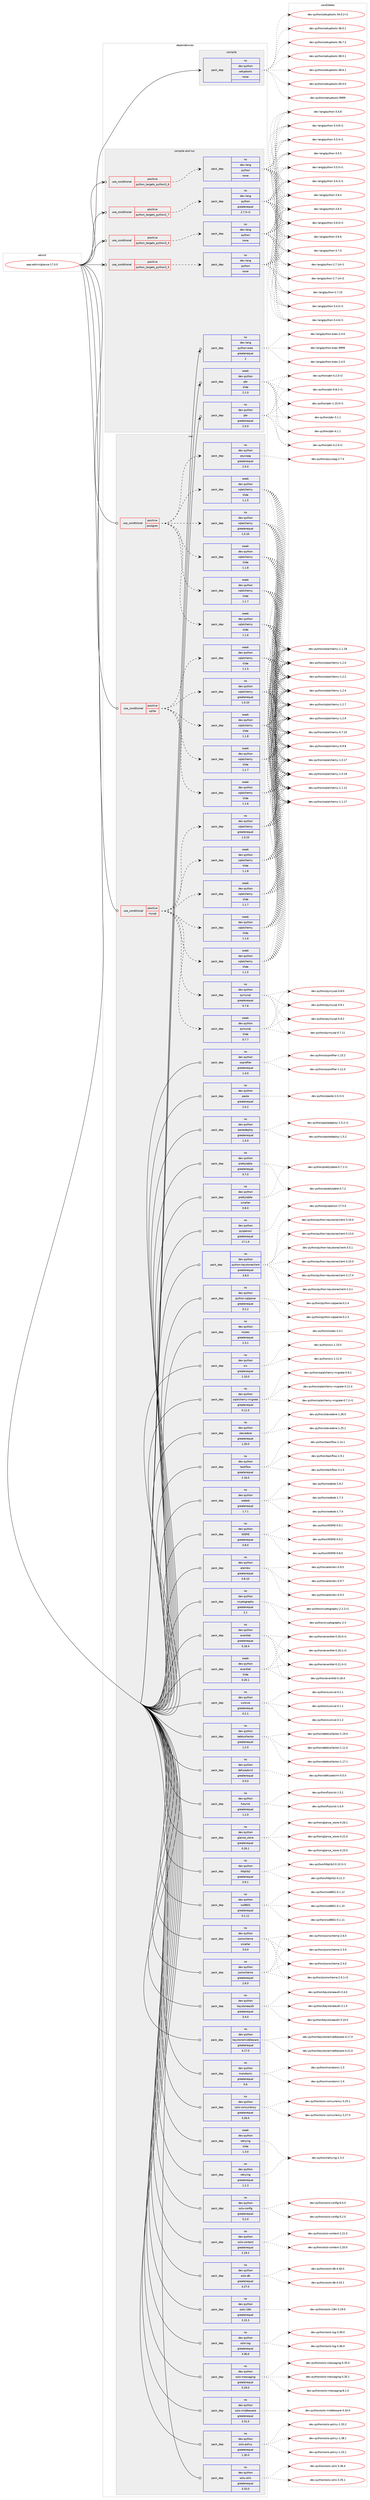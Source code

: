 digraph prolog {

# *************
# Graph options
# *************

newrank=true;
concentrate=true;
compound=true;
graph [rankdir=LR,fontname=Helvetica,fontsize=10,ranksep=1.5];#, ranksep=2.5, nodesep=0.2];
edge  [arrowhead=vee];
node  [fontname=Helvetica,fontsize=10];

# **********
# The ebuild
# **********

subgraph cluster_leftcol {
color=gray;
rank=same;
label=<<i>ebuild</i>>;
id [label="app-admin/glance-17.0.0", color=red, width=4, href="../app-admin/glance-17.0.0.svg"];
}

# ****************
# The dependencies
# ****************

subgraph cluster_midcol {
color=gray;
label=<<i>dependencies</i>>;
subgraph cluster_compile {
fillcolor="#eeeeee";
style=filled;
label=<<i>compile</i>>;
subgraph pack117 {
dependency155 [label=<<TABLE BORDER="0" CELLBORDER="1" CELLSPACING="0" CELLPADDING="4" WIDTH="220"><TR><TD ROWSPAN="6" CELLPADDING="30">pack_dep</TD></TR><TR><TD WIDTH="110">no</TD></TR><TR><TD>dev-python</TD></TR><TR><TD>setuptools</TD></TR><TR><TD>none</TD></TR><TR><TD></TD></TR></TABLE>>, shape=none, color=blue];
}
id:e -> dependency155:w [weight=20,style="solid",arrowhead="vee"];
}
subgraph cluster_compileandrun {
fillcolor="#eeeeee";
style=filled;
label=<<i>compile and run</i>>;
subgraph cond36 {
dependency156 [label=<<TABLE BORDER="0" CELLBORDER="1" CELLSPACING="0" CELLPADDING="4"><TR><TD ROWSPAN="3" CELLPADDING="10">use_conditional</TD></TR><TR><TD>positive</TD></TR><TR><TD>python_targets_python2_7</TD></TR></TABLE>>, shape=none, color=red];
subgraph pack118 {
dependency157 [label=<<TABLE BORDER="0" CELLBORDER="1" CELLSPACING="0" CELLPADDING="4" WIDTH="220"><TR><TD ROWSPAN="6" CELLPADDING="30">pack_dep</TD></TR><TR><TD WIDTH="110">no</TD></TR><TR><TD>dev-lang</TD></TR><TR><TD>python</TD></TR><TR><TD>greaterequal</TD></TR><TR><TD>2.7.5-r2</TD></TR></TABLE>>, shape=none, color=blue];
}
dependency156:e -> dependency157:w [weight=20,style="dashed",arrowhead="vee"];
}
id:e -> dependency156:w [weight=20,style="solid",arrowhead="odotvee"];
subgraph cond37 {
dependency158 [label=<<TABLE BORDER="0" CELLBORDER="1" CELLSPACING="0" CELLPADDING="4"><TR><TD ROWSPAN="3" CELLPADDING="10">use_conditional</TD></TR><TR><TD>positive</TD></TR><TR><TD>python_targets_python3_4</TD></TR></TABLE>>, shape=none, color=red];
subgraph pack119 {
dependency159 [label=<<TABLE BORDER="0" CELLBORDER="1" CELLSPACING="0" CELLPADDING="4" WIDTH="220"><TR><TD ROWSPAN="6" CELLPADDING="30">pack_dep</TD></TR><TR><TD WIDTH="110">no</TD></TR><TR><TD>dev-lang</TD></TR><TR><TD>python</TD></TR><TR><TD>none</TD></TR><TR><TD></TD></TR></TABLE>>, shape=none, color=blue];
}
dependency158:e -> dependency159:w [weight=20,style="dashed",arrowhead="vee"];
}
id:e -> dependency158:w [weight=20,style="solid",arrowhead="odotvee"];
subgraph cond38 {
dependency160 [label=<<TABLE BORDER="0" CELLBORDER="1" CELLSPACING="0" CELLPADDING="4"><TR><TD ROWSPAN="3" CELLPADDING="10">use_conditional</TD></TR><TR><TD>positive</TD></TR><TR><TD>python_targets_python3_5</TD></TR></TABLE>>, shape=none, color=red];
subgraph pack120 {
dependency161 [label=<<TABLE BORDER="0" CELLBORDER="1" CELLSPACING="0" CELLPADDING="4" WIDTH="220"><TR><TD ROWSPAN="6" CELLPADDING="30">pack_dep</TD></TR><TR><TD WIDTH="110">no</TD></TR><TR><TD>dev-lang</TD></TR><TR><TD>python</TD></TR><TR><TD>none</TD></TR><TR><TD></TD></TR></TABLE>>, shape=none, color=blue];
}
dependency160:e -> dependency161:w [weight=20,style="dashed",arrowhead="vee"];
}
id:e -> dependency160:w [weight=20,style="solid",arrowhead="odotvee"];
subgraph cond39 {
dependency162 [label=<<TABLE BORDER="0" CELLBORDER="1" CELLSPACING="0" CELLPADDING="4"><TR><TD ROWSPAN="3" CELLPADDING="10">use_conditional</TD></TR><TR><TD>positive</TD></TR><TR><TD>python_targets_python3_6</TD></TR></TABLE>>, shape=none, color=red];
subgraph pack121 {
dependency163 [label=<<TABLE BORDER="0" CELLBORDER="1" CELLSPACING="0" CELLPADDING="4" WIDTH="220"><TR><TD ROWSPAN="6" CELLPADDING="30">pack_dep</TD></TR><TR><TD WIDTH="110">no</TD></TR><TR><TD>dev-lang</TD></TR><TR><TD>python</TD></TR><TR><TD>none</TD></TR><TR><TD></TD></TR></TABLE>>, shape=none, color=blue];
}
dependency162:e -> dependency163:w [weight=20,style="dashed",arrowhead="vee"];
}
id:e -> dependency162:w [weight=20,style="solid",arrowhead="odotvee"];
subgraph pack122 {
dependency164 [label=<<TABLE BORDER="0" CELLBORDER="1" CELLSPACING="0" CELLPADDING="4" WIDTH="220"><TR><TD ROWSPAN="6" CELLPADDING="30">pack_dep</TD></TR><TR><TD WIDTH="110">no</TD></TR><TR><TD>dev-lang</TD></TR><TR><TD>python-exec</TD></TR><TR><TD>greaterequal</TD></TR><TR><TD>2</TD></TR></TABLE>>, shape=none, color=blue];
}
id:e -> dependency164:w [weight=20,style="solid",arrowhead="odotvee"];
subgraph pack123 {
dependency165 [label=<<TABLE BORDER="0" CELLBORDER="1" CELLSPACING="0" CELLPADDING="4" WIDTH="220"><TR><TD ROWSPAN="6" CELLPADDING="30">pack_dep</TD></TR><TR><TD WIDTH="110">no</TD></TR><TR><TD>dev-python</TD></TR><TR><TD>pbr</TD></TR><TR><TD>greaterequal</TD></TR><TR><TD>2.0.0</TD></TR></TABLE>>, shape=none, color=blue];
}
id:e -> dependency165:w [weight=20,style="solid",arrowhead="odotvee"];
subgraph pack124 {
dependency166 [label=<<TABLE BORDER="0" CELLBORDER="1" CELLSPACING="0" CELLPADDING="4" WIDTH="220"><TR><TD ROWSPAN="6" CELLPADDING="30">pack_dep</TD></TR><TR><TD WIDTH="110">weak</TD></TR><TR><TD>dev-python</TD></TR><TR><TD>pbr</TD></TR><TR><TD>tilde</TD></TR><TR><TD>2.1.0</TD></TR></TABLE>>, shape=none, color=blue];
}
id:e -> dependency166:w [weight=20,style="solid",arrowhead="odotvee"];
}
subgraph cluster_run {
fillcolor="#eeeeee";
style=filled;
label=<<i>run</i>>;
subgraph cond40 {
dependency167 [label=<<TABLE BORDER="0" CELLBORDER="1" CELLSPACING="0" CELLPADDING="4"><TR><TD ROWSPAN="3" CELLPADDING="10">use_conditional</TD></TR><TR><TD>positive</TD></TR><TR><TD>mysql</TD></TR></TABLE>>, shape=none, color=red];
subgraph pack125 {
dependency168 [label=<<TABLE BORDER="0" CELLBORDER="1" CELLSPACING="0" CELLPADDING="4" WIDTH="220"><TR><TD ROWSPAN="6" CELLPADDING="30">pack_dep</TD></TR><TR><TD WIDTH="110">no</TD></TR><TR><TD>dev-python</TD></TR><TR><TD>pymysql</TD></TR><TR><TD>greaterequal</TD></TR><TR><TD>0.7.6</TD></TR></TABLE>>, shape=none, color=blue];
}
dependency167:e -> dependency168:w [weight=20,style="dashed",arrowhead="vee"];
subgraph pack126 {
dependency169 [label=<<TABLE BORDER="0" CELLBORDER="1" CELLSPACING="0" CELLPADDING="4" WIDTH="220"><TR><TD ROWSPAN="6" CELLPADDING="30">pack_dep</TD></TR><TR><TD WIDTH="110">weak</TD></TR><TR><TD>dev-python</TD></TR><TR><TD>pymysql</TD></TR><TR><TD>tilde</TD></TR><TR><TD>0.7.7</TD></TR></TABLE>>, shape=none, color=blue];
}
dependency167:e -> dependency169:w [weight=20,style="dashed",arrowhead="vee"];
subgraph pack127 {
dependency170 [label=<<TABLE BORDER="0" CELLBORDER="1" CELLSPACING="0" CELLPADDING="4" WIDTH="220"><TR><TD ROWSPAN="6" CELLPADDING="30">pack_dep</TD></TR><TR><TD WIDTH="110">no</TD></TR><TR><TD>dev-python</TD></TR><TR><TD>sqlalchemy</TD></TR><TR><TD>greaterequal</TD></TR><TR><TD>1.0.10</TD></TR></TABLE>>, shape=none, color=blue];
}
dependency167:e -> dependency170:w [weight=20,style="dashed",arrowhead="vee"];
subgraph pack128 {
dependency171 [label=<<TABLE BORDER="0" CELLBORDER="1" CELLSPACING="0" CELLPADDING="4" WIDTH="220"><TR><TD ROWSPAN="6" CELLPADDING="30">pack_dep</TD></TR><TR><TD WIDTH="110">weak</TD></TR><TR><TD>dev-python</TD></TR><TR><TD>sqlalchemy</TD></TR><TR><TD>tilde</TD></TR><TR><TD>1.1.5</TD></TR></TABLE>>, shape=none, color=blue];
}
dependency167:e -> dependency171:w [weight=20,style="dashed",arrowhead="vee"];
subgraph pack129 {
dependency172 [label=<<TABLE BORDER="0" CELLBORDER="1" CELLSPACING="0" CELLPADDING="4" WIDTH="220"><TR><TD ROWSPAN="6" CELLPADDING="30">pack_dep</TD></TR><TR><TD WIDTH="110">weak</TD></TR><TR><TD>dev-python</TD></TR><TR><TD>sqlalchemy</TD></TR><TR><TD>tilde</TD></TR><TR><TD>1.1.6</TD></TR></TABLE>>, shape=none, color=blue];
}
dependency167:e -> dependency172:w [weight=20,style="dashed",arrowhead="vee"];
subgraph pack130 {
dependency173 [label=<<TABLE BORDER="0" CELLBORDER="1" CELLSPACING="0" CELLPADDING="4" WIDTH="220"><TR><TD ROWSPAN="6" CELLPADDING="30">pack_dep</TD></TR><TR><TD WIDTH="110">weak</TD></TR><TR><TD>dev-python</TD></TR><TR><TD>sqlalchemy</TD></TR><TR><TD>tilde</TD></TR><TR><TD>1.1.7</TD></TR></TABLE>>, shape=none, color=blue];
}
dependency167:e -> dependency173:w [weight=20,style="dashed",arrowhead="vee"];
subgraph pack131 {
dependency174 [label=<<TABLE BORDER="0" CELLBORDER="1" CELLSPACING="0" CELLPADDING="4" WIDTH="220"><TR><TD ROWSPAN="6" CELLPADDING="30">pack_dep</TD></TR><TR><TD WIDTH="110">weak</TD></TR><TR><TD>dev-python</TD></TR><TR><TD>sqlalchemy</TD></TR><TR><TD>tilde</TD></TR><TR><TD>1.1.8</TD></TR></TABLE>>, shape=none, color=blue];
}
dependency167:e -> dependency174:w [weight=20,style="dashed",arrowhead="vee"];
}
id:e -> dependency167:w [weight=20,style="solid",arrowhead="odot"];
subgraph cond41 {
dependency175 [label=<<TABLE BORDER="0" CELLBORDER="1" CELLSPACING="0" CELLPADDING="4"><TR><TD ROWSPAN="3" CELLPADDING="10">use_conditional</TD></TR><TR><TD>positive</TD></TR><TR><TD>postgres</TD></TR></TABLE>>, shape=none, color=red];
subgraph pack132 {
dependency176 [label=<<TABLE BORDER="0" CELLBORDER="1" CELLSPACING="0" CELLPADDING="4" WIDTH="220"><TR><TD ROWSPAN="6" CELLPADDING="30">pack_dep</TD></TR><TR><TD WIDTH="110">no</TD></TR><TR><TD>dev-python</TD></TR><TR><TD>psycopg</TD></TR><TR><TD>greaterequal</TD></TR><TR><TD>2.5.0</TD></TR></TABLE>>, shape=none, color=blue];
}
dependency175:e -> dependency176:w [weight=20,style="dashed",arrowhead="vee"];
subgraph pack133 {
dependency177 [label=<<TABLE BORDER="0" CELLBORDER="1" CELLSPACING="0" CELLPADDING="4" WIDTH="220"><TR><TD ROWSPAN="6" CELLPADDING="30">pack_dep</TD></TR><TR><TD WIDTH="110">no</TD></TR><TR><TD>dev-python</TD></TR><TR><TD>sqlalchemy</TD></TR><TR><TD>greaterequal</TD></TR><TR><TD>1.0.10</TD></TR></TABLE>>, shape=none, color=blue];
}
dependency175:e -> dependency177:w [weight=20,style="dashed",arrowhead="vee"];
subgraph pack134 {
dependency178 [label=<<TABLE BORDER="0" CELLBORDER="1" CELLSPACING="0" CELLPADDING="4" WIDTH="220"><TR><TD ROWSPAN="6" CELLPADDING="30">pack_dep</TD></TR><TR><TD WIDTH="110">weak</TD></TR><TR><TD>dev-python</TD></TR><TR><TD>sqlalchemy</TD></TR><TR><TD>tilde</TD></TR><TR><TD>1.1.5</TD></TR></TABLE>>, shape=none, color=blue];
}
dependency175:e -> dependency178:w [weight=20,style="dashed",arrowhead="vee"];
subgraph pack135 {
dependency179 [label=<<TABLE BORDER="0" CELLBORDER="1" CELLSPACING="0" CELLPADDING="4" WIDTH="220"><TR><TD ROWSPAN="6" CELLPADDING="30">pack_dep</TD></TR><TR><TD WIDTH="110">weak</TD></TR><TR><TD>dev-python</TD></TR><TR><TD>sqlalchemy</TD></TR><TR><TD>tilde</TD></TR><TR><TD>1.1.6</TD></TR></TABLE>>, shape=none, color=blue];
}
dependency175:e -> dependency179:w [weight=20,style="dashed",arrowhead="vee"];
subgraph pack136 {
dependency180 [label=<<TABLE BORDER="0" CELLBORDER="1" CELLSPACING="0" CELLPADDING="4" WIDTH="220"><TR><TD ROWSPAN="6" CELLPADDING="30">pack_dep</TD></TR><TR><TD WIDTH="110">weak</TD></TR><TR><TD>dev-python</TD></TR><TR><TD>sqlalchemy</TD></TR><TR><TD>tilde</TD></TR><TR><TD>1.1.7</TD></TR></TABLE>>, shape=none, color=blue];
}
dependency175:e -> dependency180:w [weight=20,style="dashed",arrowhead="vee"];
subgraph pack137 {
dependency181 [label=<<TABLE BORDER="0" CELLBORDER="1" CELLSPACING="0" CELLPADDING="4" WIDTH="220"><TR><TD ROWSPAN="6" CELLPADDING="30">pack_dep</TD></TR><TR><TD WIDTH="110">weak</TD></TR><TR><TD>dev-python</TD></TR><TR><TD>sqlalchemy</TD></TR><TR><TD>tilde</TD></TR><TR><TD>1.1.8</TD></TR></TABLE>>, shape=none, color=blue];
}
dependency175:e -> dependency181:w [weight=20,style="dashed",arrowhead="vee"];
}
id:e -> dependency175:w [weight=20,style="solid",arrowhead="odot"];
subgraph cond42 {
dependency182 [label=<<TABLE BORDER="0" CELLBORDER="1" CELLSPACING="0" CELLPADDING="4"><TR><TD ROWSPAN="3" CELLPADDING="10">use_conditional</TD></TR><TR><TD>positive</TD></TR><TR><TD>sqlite</TD></TR></TABLE>>, shape=none, color=red];
subgraph pack138 {
dependency183 [label=<<TABLE BORDER="0" CELLBORDER="1" CELLSPACING="0" CELLPADDING="4" WIDTH="220"><TR><TD ROWSPAN="6" CELLPADDING="30">pack_dep</TD></TR><TR><TD WIDTH="110">no</TD></TR><TR><TD>dev-python</TD></TR><TR><TD>sqlalchemy</TD></TR><TR><TD>greaterequal</TD></TR><TR><TD>1.0.10</TD></TR></TABLE>>, shape=none, color=blue];
}
dependency182:e -> dependency183:w [weight=20,style="dashed",arrowhead="vee"];
subgraph pack139 {
dependency184 [label=<<TABLE BORDER="0" CELLBORDER="1" CELLSPACING="0" CELLPADDING="4" WIDTH="220"><TR><TD ROWSPAN="6" CELLPADDING="30">pack_dep</TD></TR><TR><TD WIDTH="110">weak</TD></TR><TR><TD>dev-python</TD></TR><TR><TD>sqlalchemy</TD></TR><TR><TD>tilde</TD></TR><TR><TD>1.1.5</TD></TR></TABLE>>, shape=none, color=blue];
}
dependency182:e -> dependency184:w [weight=20,style="dashed",arrowhead="vee"];
subgraph pack140 {
dependency185 [label=<<TABLE BORDER="0" CELLBORDER="1" CELLSPACING="0" CELLPADDING="4" WIDTH="220"><TR><TD ROWSPAN="6" CELLPADDING="30">pack_dep</TD></TR><TR><TD WIDTH="110">weak</TD></TR><TR><TD>dev-python</TD></TR><TR><TD>sqlalchemy</TD></TR><TR><TD>tilde</TD></TR><TR><TD>1.1.6</TD></TR></TABLE>>, shape=none, color=blue];
}
dependency182:e -> dependency185:w [weight=20,style="dashed",arrowhead="vee"];
subgraph pack141 {
dependency186 [label=<<TABLE BORDER="0" CELLBORDER="1" CELLSPACING="0" CELLPADDING="4" WIDTH="220"><TR><TD ROWSPAN="6" CELLPADDING="30">pack_dep</TD></TR><TR><TD WIDTH="110">weak</TD></TR><TR><TD>dev-python</TD></TR><TR><TD>sqlalchemy</TD></TR><TR><TD>tilde</TD></TR><TR><TD>1.1.7</TD></TR></TABLE>>, shape=none, color=blue];
}
dependency182:e -> dependency186:w [weight=20,style="dashed",arrowhead="vee"];
subgraph pack142 {
dependency187 [label=<<TABLE BORDER="0" CELLBORDER="1" CELLSPACING="0" CELLPADDING="4" WIDTH="220"><TR><TD ROWSPAN="6" CELLPADDING="30">pack_dep</TD></TR><TR><TD WIDTH="110">weak</TD></TR><TR><TD>dev-python</TD></TR><TR><TD>sqlalchemy</TD></TR><TR><TD>tilde</TD></TR><TR><TD>1.1.8</TD></TR></TABLE>>, shape=none, color=blue];
}
dependency182:e -> dependency187:w [weight=20,style="dashed",arrowhead="vee"];
}
id:e -> dependency182:w [weight=20,style="solid",arrowhead="odot"];
subgraph pack143 {
dependency188 [label=<<TABLE BORDER="0" CELLBORDER="1" CELLSPACING="0" CELLPADDING="4" WIDTH="220"><TR><TD ROWSPAN="6" CELLPADDING="30">pack_dep</TD></TR><TR><TD WIDTH="110">no</TD></TR><TR><TD>dev-python</TD></TR><TR><TD>WSME</TD></TR><TR><TD>greaterequal</TD></TR><TR><TD>0.8.0</TD></TR></TABLE>>, shape=none, color=blue];
}
id:e -> dependency188:w [weight=20,style="solid",arrowhead="odot"];
subgraph pack144 {
dependency189 [label=<<TABLE BORDER="0" CELLBORDER="1" CELLSPACING="0" CELLPADDING="4" WIDTH="220"><TR><TD ROWSPAN="6" CELLPADDING="30">pack_dep</TD></TR><TR><TD WIDTH="110">no</TD></TR><TR><TD>dev-python</TD></TR><TR><TD>alembic</TD></TR><TR><TD>greaterequal</TD></TR><TR><TD>0.8.10</TD></TR></TABLE>>, shape=none, color=blue];
}
id:e -> dependency189:w [weight=20,style="solid",arrowhead="odot"];
subgraph pack145 {
dependency190 [label=<<TABLE BORDER="0" CELLBORDER="1" CELLSPACING="0" CELLPADDING="4" WIDTH="220"><TR><TD ROWSPAN="6" CELLPADDING="30">pack_dep</TD></TR><TR><TD WIDTH="110">no</TD></TR><TR><TD>dev-python</TD></TR><TR><TD>cryptography</TD></TR><TR><TD>greaterequal</TD></TR><TR><TD>2.1</TD></TR></TABLE>>, shape=none, color=blue];
}
id:e -> dependency190:w [weight=20,style="solid",arrowhead="odot"];
subgraph pack146 {
dependency191 [label=<<TABLE BORDER="0" CELLBORDER="1" CELLSPACING="0" CELLPADDING="4" WIDTH="220"><TR><TD ROWSPAN="6" CELLPADDING="30">pack_dep</TD></TR><TR><TD WIDTH="110">no</TD></TR><TR><TD>dev-python</TD></TR><TR><TD>cursive</TD></TR><TR><TD>greaterequal</TD></TR><TR><TD>0.2.1</TD></TR></TABLE>>, shape=none, color=blue];
}
id:e -> dependency191:w [weight=20,style="solid",arrowhead="odot"];
subgraph pack147 {
dependency192 [label=<<TABLE BORDER="0" CELLBORDER="1" CELLSPACING="0" CELLPADDING="4" WIDTH="220"><TR><TD ROWSPAN="6" CELLPADDING="30">pack_dep</TD></TR><TR><TD WIDTH="110">no</TD></TR><TR><TD>dev-python</TD></TR><TR><TD>debtcollector</TD></TR><TR><TD>greaterequal</TD></TR><TR><TD>1.2.0</TD></TR></TABLE>>, shape=none, color=blue];
}
id:e -> dependency192:w [weight=20,style="solid",arrowhead="odot"];
subgraph pack148 {
dependency193 [label=<<TABLE BORDER="0" CELLBORDER="1" CELLSPACING="0" CELLPADDING="4" WIDTH="220"><TR><TD ROWSPAN="6" CELLPADDING="30">pack_dep</TD></TR><TR><TD WIDTH="110">no</TD></TR><TR><TD>dev-python</TD></TR><TR><TD>defusedxml</TD></TR><TR><TD>greaterequal</TD></TR><TR><TD>0.5.0</TD></TR></TABLE>>, shape=none, color=blue];
}
id:e -> dependency193:w [weight=20,style="solid",arrowhead="odot"];
subgraph pack149 {
dependency194 [label=<<TABLE BORDER="0" CELLBORDER="1" CELLSPACING="0" CELLPADDING="4" WIDTH="220"><TR><TD ROWSPAN="6" CELLPADDING="30">pack_dep</TD></TR><TR><TD WIDTH="110">no</TD></TR><TR><TD>dev-python</TD></TR><TR><TD>eventlet</TD></TR><TR><TD>greaterequal</TD></TR><TR><TD>0.18.4</TD></TR></TABLE>>, shape=none, color=blue];
}
id:e -> dependency194:w [weight=20,style="solid",arrowhead="odot"];
subgraph pack150 {
dependency195 [label=<<TABLE BORDER="0" CELLBORDER="1" CELLSPACING="0" CELLPADDING="4" WIDTH="220"><TR><TD ROWSPAN="6" CELLPADDING="30">pack_dep</TD></TR><TR><TD WIDTH="110">no</TD></TR><TR><TD>dev-python</TD></TR><TR><TD>futurist</TD></TR><TR><TD>greaterequal</TD></TR><TR><TD>1.2.0</TD></TR></TABLE>>, shape=none, color=blue];
}
id:e -> dependency195:w [weight=20,style="solid",arrowhead="odot"];
subgraph pack151 {
dependency196 [label=<<TABLE BORDER="0" CELLBORDER="1" CELLSPACING="0" CELLPADDING="4" WIDTH="220"><TR><TD ROWSPAN="6" CELLPADDING="30">pack_dep</TD></TR><TR><TD WIDTH="110">no</TD></TR><TR><TD>dev-python</TD></TR><TR><TD>glance_store</TD></TR><TR><TD>greaterequal</TD></TR><TR><TD>0.26.1</TD></TR></TABLE>>, shape=none, color=blue];
}
id:e -> dependency196:w [weight=20,style="solid",arrowhead="odot"];
subgraph pack152 {
dependency197 [label=<<TABLE BORDER="0" CELLBORDER="1" CELLSPACING="0" CELLPADDING="4" WIDTH="220"><TR><TD ROWSPAN="6" CELLPADDING="30">pack_dep</TD></TR><TR><TD WIDTH="110">no</TD></TR><TR><TD>dev-python</TD></TR><TR><TD>httplib2</TD></TR><TR><TD>greaterequal</TD></TR><TR><TD>0.9.1</TD></TR></TABLE>>, shape=none, color=blue];
}
id:e -> dependency197:w [weight=20,style="solid",arrowhead="odot"];
subgraph pack153 {
dependency198 [label=<<TABLE BORDER="0" CELLBORDER="1" CELLSPACING="0" CELLPADDING="4" WIDTH="220"><TR><TD ROWSPAN="6" CELLPADDING="30">pack_dep</TD></TR><TR><TD WIDTH="110">no</TD></TR><TR><TD>dev-python</TD></TR><TR><TD>iso8601</TD></TR><TR><TD>greaterequal</TD></TR><TR><TD>0.1.11</TD></TR></TABLE>>, shape=none, color=blue];
}
id:e -> dependency198:w [weight=20,style="solid",arrowhead="odot"];
subgraph pack154 {
dependency199 [label=<<TABLE BORDER="0" CELLBORDER="1" CELLSPACING="0" CELLPADDING="4" WIDTH="220"><TR><TD ROWSPAN="6" CELLPADDING="30">pack_dep</TD></TR><TR><TD WIDTH="110">no</TD></TR><TR><TD>dev-python</TD></TR><TR><TD>jsonschema</TD></TR><TR><TD>greaterequal</TD></TR><TR><TD>2.6.0</TD></TR></TABLE>>, shape=none, color=blue];
}
id:e -> dependency199:w [weight=20,style="solid",arrowhead="odot"];
subgraph pack155 {
dependency200 [label=<<TABLE BORDER="0" CELLBORDER="1" CELLSPACING="0" CELLPADDING="4" WIDTH="220"><TR><TD ROWSPAN="6" CELLPADDING="30">pack_dep</TD></TR><TR><TD WIDTH="110">no</TD></TR><TR><TD>dev-python</TD></TR><TR><TD>jsonschema</TD></TR><TR><TD>smaller</TD></TR><TR><TD>3.0.0</TD></TR></TABLE>>, shape=none, color=blue];
}
id:e -> dependency200:w [weight=20,style="solid",arrowhead="odot"];
subgraph pack156 {
dependency201 [label=<<TABLE BORDER="0" CELLBORDER="1" CELLSPACING="0" CELLPADDING="4" WIDTH="220"><TR><TD ROWSPAN="6" CELLPADDING="30">pack_dep</TD></TR><TR><TD WIDTH="110">no</TD></TR><TR><TD>dev-python</TD></TR><TR><TD>keystoneauth</TD></TR><TR><TD>greaterequal</TD></TR><TR><TD>3.4.0</TD></TR></TABLE>>, shape=none, color=blue];
}
id:e -> dependency201:w [weight=20,style="solid",arrowhead="odot"];
subgraph pack157 {
dependency202 [label=<<TABLE BORDER="0" CELLBORDER="1" CELLSPACING="0" CELLPADDING="4" WIDTH="220"><TR><TD ROWSPAN="6" CELLPADDING="30">pack_dep</TD></TR><TR><TD WIDTH="110">no</TD></TR><TR><TD>dev-python</TD></TR><TR><TD>keystonemiddleware</TD></TR><TR><TD>greaterequal</TD></TR><TR><TD>4.17.0</TD></TR></TABLE>>, shape=none, color=blue];
}
id:e -> dependency202:w [weight=20,style="solid",arrowhead="odot"];
subgraph pack158 {
dependency203 [label=<<TABLE BORDER="0" CELLBORDER="1" CELLSPACING="0" CELLPADDING="4" WIDTH="220"><TR><TD ROWSPAN="6" CELLPADDING="30">pack_dep</TD></TR><TR><TD WIDTH="110">no</TD></TR><TR><TD>dev-python</TD></TR><TR><TD>monotonic</TD></TR><TR><TD>greaterequal</TD></TR><TR><TD>0.6</TD></TR></TABLE>>, shape=none, color=blue];
}
id:e -> dependency203:w [weight=20,style="solid",arrowhead="odot"];
subgraph pack159 {
dependency204 [label=<<TABLE BORDER="0" CELLBORDER="1" CELLSPACING="0" CELLPADDING="4" WIDTH="220"><TR><TD ROWSPAN="6" CELLPADDING="30">pack_dep</TD></TR><TR><TD WIDTH="110">no</TD></TR><TR><TD>dev-python</TD></TR><TR><TD>oslo-concurrency</TD></TR><TR><TD>greaterequal</TD></TR><TR><TD>3.26.0</TD></TR></TABLE>>, shape=none, color=blue];
}
id:e -> dependency204:w [weight=20,style="solid",arrowhead="odot"];
subgraph pack160 {
dependency205 [label=<<TABLE BORDER="0" CELLBORDER="1" CELLSPACING="0" CELLPADDING="4" WIDTH="220"><TR><TD ROWSPAN="6" CELLPADDING="30">pack_dep</TD></TR><TR><TD WIDTH="110">no</TD></TR><TR><TD>dev-python</TD></TR><TR><TD>oslo-config</TD></TR><TR><TD>greaterequal</TD></TR><TR><TD>5.2.0</TD></TR></TABLE>>, shape=none, color=blue];
}
id:e -> dependency205:w [weight=20,style="solid",arrowhead="odot"];
subgraph pack161 {
dependency206 [label=<<TABLE BORDER="0" CELLBORDER="1" CELLSPACING="0" CELLPADDING="4" WIDTH="220"><TR><TD ROWSPAN="6" CELLPADDING="30">pack_dep</TD></TR><TR><TD WIDTH="110">no</TD></TR><TR><TD>dev-python</TD></TR><TR><TD>oslo-context</TD></TR><TR><TD>greaterequal</TD></TR><TR><TD>2.19.2</TD></TR></TABLE>>, shape=none, color=blue];
}
id:e -> dependency206:w [weight=20,style="solid",arrowhead="odot"];
subgraph pack162 {
dependency207 [label=<<TABLE BORDER="0" CELLBORDER="1" CELLSPACING="0" CELLPADDING="4" WIDTH="220"><TR><TD ROWSPAN="6" CELLPADDING="30">pack_dep</TD></TR><TR><TD WIDTH="110">no</TD></TR><TR><TD>dev-python</TD></TR><TR><TD>oslo-db</TD></TR><TR><TD>greaterequal</TD></TR><TR><TD>4.27.0</TD></TR></TABLE>>, shape=none, color=blue];
}
id:e -> dependency207:w [weight=20,style="solid",arrowhead="odot"];
subgraph pack163 {
dependency208 [label=<<TABLE BORDER="0" CELLBORDER="1" CELLSPACING="0" CELLPADDING="4" WIDTH="220"><TR><TD ROWSPAN="6" CELLPADDING="30">pack_dep</TD></TR><TR><TD WIDTH="110">no</TD></TR><TR><TD>dev-python</TD></TR><TR><TD>oslo-i18n</TD></TR><TR><TD>greaterequal</TD></TR><TR><TD>3.15.3</TD></TR></TABLE>>, shape=none, color=blue];
}
id:e -> dependency208:w [weight=20,style="solid",arrowhead="odot"];
subgraph pack164 {
dependency209 [label=<<TABLE BORDER="0" CELLBORDER="1" CELLSPACING="0" CELLPADDING="4" WIDTH="220"><TR><TD ROWSPAN="6" CELLPADDING="30">pack_dep</TD></TR><TR><TD WIDTH="110">no</TD></TR><TR><TD>dev-python</TD></TR><TR><TD>oslo-log</TD></TR><TR><TD>greaterequal</TD></TR><TR><TD>3.36.0</TD></TR></TABLE>>, shape=none, color=blue];
}
id:e -> dependency209:w [weight=20,style="solid",arrowhead="odot"];
subgraph pack165 {
dependency210 [label=<<TABLE BORDER="0" CELLBORDER="1" CELLSPACING="0" CELLPADDING="4" WIDTH="220"><TR><TD ROWSPAN="6" CELLPADDING="30">pack_dep</TD></TR><TR><TD WIDTH="110">no</TD></TR><TR><TD>dev-python</TD></TR><TR><TD>oslo-messaging</TD></TR><TR><TD>greaterequal</TD></TR><TR><TD>5.29.0</TD></TR></TABLE>>, shape=none, color=blue];
}
id:e -> dependency210:w [weight=20,style="solid",arrowhead="odot"];
subgraph pack166 {
dependency211 [label=<<TABLE BORDER="0" CELLBORDER="1" CELLSPACING="0" CELLPADDING="4" WIDTH="220"><TR><TD ROWSPAN="6" CELLPADDING="30">pack_dep</TD></TR><TR><TD WIDTH="110">no</TD></TR><TR><TD>dev-python</TD></TR><TR><TD>oslo-middleware</TD></TR><TR><TD>greaterequal</TD></TR><TR><TD>3.31.0</TD></TR></TABLE>>, shape=none, color=blue];
}
id:e -> dependency211:w [weight=20,style="solid",arrowhead="odot"];
subgraph pack167 {
dependency212 [label=<<TABLE BORDER="0" CELLBORDER="1" CELLSPACING="0" CELLPADDING="4" WIDTH="220"><TR><TD ROWSPAN="6" CELLPADDING="30">pack_dep</TD></TR><TR><TD WIDTH="110">no</TD></TR><TR><TD>dev-python</TD></TR><TR><TD>oslo-policy</TD></TR><TR><TD>greaterequal</TD></TR><TR><TD>1.30.0</TD></TR></TABLE>>, shape=none, color=blue];
}
id:e -> dependency212:w [weight=20,style="solid",arrowhead="odot"];
subgraph pack168 {
dependency213 [label=<<TABLE BORDER="0" CELLBORDER="1" CELLSPACING="0" CELLPADDING="4" WIDTH="220"><TR><TD ROWSPAN="6" CELLPADDING="30">pack_dep</TD></TR><TR><TD WIDTH="110">no</TD></TR><TR><TD>dev-python</TD></TR><TR><TD>oslo-utils</TD></TR><TR><TD>greaterequal</TD></TR><TR><TD>3.33.0</TD></TR></TABLE>>, shape=none, color=blue];
}
id:e -> dependency213:w [weight=20,style="solid",arrowhead="odot"];
subgraph pack169 {
dependency214 [label=<<TABLE BORDER="0" CELLBORDER="1" CELLSPACING="0" CELLPADDING="4" WIDTH="220"><TR><TD ROWSPAN="6" CELLPADDING="30">pack_dep</TD></TR><TR><TD WIDTH="110">no</TD></TR><TR><TD>dev-python</TD></TR><TR><TD>osprofiler</TD></TR><TR><TD>greaterequal</TD></TR><TR><TD>1.4.0</TD></TR></TABLE>>, shape=none, color=blue];
}
id:e -> dependency214:w [weight=20,style="solid",arrowhead="odot"];
subgraph pack170 {
dependency215 [label=<<TABLE BORDER="0" CELLBORDER="1" CELLSPACING="0" CELLPADDING="4" WIDTH="220"><TR><TD ROWSPAN="6" CELLPADDING="30">pack_dep</TD></TR><TR><TD WIDTH="110">no</TD></TR><TR><TD>dev-python</TD></TR><TR><TD>paste</TD></TR><TR><TD>greaterequal</TD></TR><TR><TD>2.0.2</TD></TR></TABLE>>, shape=none, color=blue];
}
id:e -> dependency215:w [weight=20,style="solid",arrowhead="odot"];
subgraph pack171 {
dependency216 [label=<<TABLE BORDER="0" CELLBORDER="1" CELLSPACING="0" CELLPADDING="4" WIDTH="220"><TR><TD ROWSPAN="6" CELLPADDING="30">pack_dep</TD></TR><TR><TD WIDTH="110">no</TD></TR><TR><TD>dev-python</TD></TR><TR><TD>pastedeploy</TD></TR><TR><TD>greaterequal</TD></TR><TR><TD>1.5.0</TD></TR></TABLE>>, shape=none, color=blue];
}
id:e -> dependency216:w [weight=20,style="solid",arrowhead="odot"];
subgraph pack172 {
dependency217 [label=<<TABLE BORDER="0" CELLBORDER="1" CELLSPACING="0" CELLPADDING="4" WIDTH="220"><TR><TD ROWSPAN="6" CELLPADDING="30">pack_dep</TD></TR><TR><TD WIDTH="110">no</TD></TR><TR><TD>dev-python</TD></TR><TR><TD>prettytable</TD></TR><TR><TD>greaterequal</TD></TR><TR><TD>0.7.0</TD></TR></TABLE>>, shape=none, color=blue];
}
id:e -> dependency217:w [weight=20,style="solid",arrowhead="odot"];
subgraph pack173 {
dependency218 [label=<<TABLE BORDER="0" CELLBORDER="1" CELLSPACING="0" CELLPADDING="4" WIDTH="220"><TR><TD ROWSPAN="6" CELLPADDING="30">pack_dep</TD></TR><TR><TD WIDTH="110">no</TD></TR><TR><TD>dev-python</TD></TR><TR><TD>prettytable</TD></TR><TR><TD>smaller</TD></TR><TR><TD>0.8.0</TD></TR></TABLE>>, shape=none, color=blue];
}
id:e -> dependency218:w [weight=20,style="solid",arrowhead="odot"];
subgraph pack174 {
dependency219 [label=<<TABLE BORDER="0" CELLBORDER="1" CELLSPACING="0" CELLPADDING="4" WIDTH="220"><TR><TD ROWSPAN="6" CELLPADDING="30">pack_dep</TD></TR><TR><TD WIDTH="110">no</TD></TR><TR><TD>dev-python</TD></TR><TR><TD>pyopenssl</TD></TR><TR><TD>greaterequal</TD></TR><TR><TD>17.1.0</TD></TR></TABLE>>, shape=none, color=blue];
}
id:e -> dependency219:w [weight=20,style="solid",arrowhead="odot"];
subgraph pack175 {
dependency220 [label=<<TABLE BORDER="0" CELLBORDER="1" CELLSPACING="0" CELLPADDING="4" WIDTH="220"><TR><TD ROWSPAN="6" CELLPADDING="30">pack_dep</TD></TR><TR><TD WIDTH="110">no</TD></TR><TR><TD>dev-python</TD></TR><TR><TD>python-keystoneclient</TD></TR><TR><TD>greaterequal</TD></TR><TR><TD>3.8.0</TD></TR></TABLE>>, shape=none, color=blue];
}
id:e -> dependency220:w [weight=20,style="solid",arrowhead="odot"];
subgraph pack176 {
dependency221 [label=<<TABLE BORDER="0" CELLBORDER="1" CELLSPACING="0" CELLPADDING="4" WIDTH="220"><TR><TD ROWSPAN="6" CELLPADDING="30">pack_dep</TD></TR><TR><TD WIDTH="110">no</TD></TR><TR><TD>dev-python</TD></TR><TR><TD>python-sqlparse</TD></TR><TR><TD>greaterequal</TD></TR><TR><TD>0.2.2</TD></TR></TABLE>>, shape=none, color=blue];
}
id:e -> dependency221:w [weight=20,style="solid",arrowhead="odot"];
subgraph pack177 {
dependency222 [label=<<TABLE BORDER="0" CELLBORDER="1" CELLSPACING="0" CELLPADDING="4" WIDTH="220"><TR><TD ROWSPAN="6" CELLPADDING="30">pack_dep</TD></TR><TR><TD WIDTH="110">no</TD></TR><TR><TD>dev-python</TD></TR><TR><TD>retrying</TD></TR><TR><TD>greaterequal</TD></TR><TR><TD>1.2.3</TD></TR></TABLE>>, shape=none, color=blue];
}
id:e -> dependency222:w [weight=20,style="solid",arrowhead="odot"];
subgraph pack178 {
dependency223 [label=<<TABLE BORDER="0" CELLBORDER="1" CELLSPACING="0" CELLPADDING="4" WIDTH="220"><TR><TD ROWSPAN="6" CELLPADDING="30">pack_dep</TD></TR><TR><TD WIDTH="110">no</TD></TR><TR><TD>dev-python</TD></TR><TR><TD>routes</TD></TR><TR><TD>greaterequal</TD></TR><TR><TD>2.3.1</TD></TR></TABLE>>, shape=none, color=blue];
}
id:e -> dependency223:w [weight=20,style="solid",arrowhead="odot"];
subgraph pack179 {
dependency224 [label=<<TABLE BORDER="0" CELLBORDER="1" CELLSPACING="0" CELLPADDING="4" WIDTH="220"><TR><TD ROWSPAN="6" CELLPADDING="30">pack_dep</TD></TR><TR><TD WIDTH="110">no</TD></TR><TR><TD>dev-python</TD></TR><TR><TD>six</TD></TR><TR><TD>greaterequal</TD></TR><TR><TD>1.10.0</TD></TR></TABLE>>, shape=none, color=blue];
}
id:e -> dependency224:w [weight=20,style="solid",arrowhead="odot"];
subgraph pack180 {
dependency225 [label=<<TABLE BORDER="0" CELLBORDER="1" CELLSPACING="0" CELLPADDING="4" WIDTH="220"><TR><TD ROWSPAN="6" CELLPADDING="30">pack_dep</TD></TR><TR><TD WIDTH="110">no</TD></TR><TR><TD>dev-python</TD></TR><TR><TD>sqlalchemy-migrate</TD></TR><TR><TD>greaterequal</TD></TR><TR><TD>0.11.0</TD></TR></TABLE>>, shape=none, color=blue];
}
id:e -> dependency225:w [weight=20,style="solid",arrowhead="odot"];
subgraph pack181 {
dependency226 [label=<<TABLE BORDER="0" CELLBORDER="1" CELLSPACING="0" CELLPADDING="4" WIDTH="220"><TR><TD ROWSPAN="6" CELLPADDING="30">pack_dep</TD></TR><TR><TD WIDTH="110">no</TD></TR><TR><TD>dev-python</TD></TR><TR><TD>stevedore</TD></TR><TR><TD>greaterequal</TD></TR><TR><TD>1.20.0</TD></TR></TABLE>>, shape=none, color=blue];
}
id:e -> dependency226:w [weight=20,style="solid",arrowhead="odot"];
subgraph pack182 {
dependency227 [label=<<TABLE BORDER="0" CELLBORDER="1" CELLSPACING="0" CELLPADDING="4" WIDTH="220"><TR><TD ROWSPAN="6" CELLPADDING="30">pack_dep</TD></TR><TR><TD WIDTH="110">no</TD></TR><TR><TD>dev-python</TD></TR><TR><TD>taskflow</TD></TR><TR><TD>greaterequal</TD></TR><TR><TD>2.16.0</TD></TR></TABLE>>, shape=none, color=blue];
}
id:e -> dependency227:w [weight=20,style="solid",arrowhead="odot"];
subgraph pack183 {
dependency228 [label=<<TABLE BORDER="0" CELLBORDER="1" CELLSPACING="0" CELLPADDING="4" WIDTH="220"><TR><TD ROWSPAN="6" CELLPADDING="30">pack_dep</TD></TR><TR><TD WIDTH="110">no</TD></TR><TR><TD>dev-python</TD></TR><TR><TD>webob</TD></TR><TR><TD>greaterequal</TD></TR><TR><TD>1.7.1</TD></TR></TABLE>>, shape=none, color=blue];
}
id:e -> dependency228:w [weight=20,style="solid",arrowhead="odot"];
subgraph pack184 {
dependency229 [label=<<TABLE BORDER="0" CELLBORDER="1" CELLSPACING="0" CELLPADDING="4" WIDTH="220"><TR><TD ROWSPAN="6" CELLPADDING="30">pack_dep</TD></TR><TR><TD WIDTH="110">weak</TD></TR><TR><TD>dev-python</TD></TR><TR><TD>eventlet</TD></TR><TR><TD>tilde</TD></TR><TR><TD>0.20.1</TD></TR></TABLE>>, shape=none, color=blue];
}
id:e -> dependency229:w [weight=20,style="solid",arrowhead="odot"];
subgraph pack185 {
dependency230 [label=<<TABLE BORDER="0" CELLBORDER="1" CELLSPACING="0" CELLPADDING="4" WIDTH="220"><TR><TD ROWSPAN="6" CELLPADDING="30">pack_dep</TD></TR><TR><TD WIDTH="110">weak</TD></TR><TR><TD>dev-python</TD></TR><TR><TD>retrying</TD></TR><TR><TD>tilde</TD></TR><TR><TD>1.3.0</TD></TR></TABLE>>, shape=none, color=blue];
}
id:e -> dependency230:w [weight=20,style="solid",arrowhead="odot"];
}
}

# **************
# The candidates
# **************

subgraph cluster_choices {
rank=same;
color=gray;
label=<<i>candidates</i>>;

subgraph choice117 {
color=black;
nodesep=1;
choice1001011184511212111610411111047115101116117112116111111108115455152464846504511449 [label="dev-python/setuptools-34.0.2-r1", color=red, width=4,href="../dev-python/setuptools-34.0.2-r1.svg"];
choice100101118451121211161041111104711510111611711211611111110811545515446484649 [label="dev-python/setuptools-36.0.1", color=red, width=4,href="../dev-python/setuptools-36.0.1.svg"];
choice100101118451121211161041111104711510111611711211611111110811545515446554650 [label="dev-python/setuptools-36.7.2", color=red, width=4,href="../dev-python/setuptools-36.7.2.svg"];
choice100101118451121211161041111104711510111611711211611111110811545515646534649 [label="dev-python/setuptools-38.5.1", color=red, width=4,href="../dev-python/setuptools-38.5.1.svg"];
choice100101118451121211161041111104711510111611711211611111110811545515646544649 [label="dev-python/setuptools-38.6.1", color=red, width=4,href="../dev-python/setuptools-38.6.1.svg"];
choice100101118451121211161041111104711510111611711211611111110811545524846484648 [label="dev-python/setuptools-40.0.0", color=red, width=4,href="../dev-python/setuptools-40.0.0.svg"];
choice10010111845112121116104111110471151011161171121161111111081154557575757 [label="dev-python/setuptools-9999", color=red, width=4,href="../dev-python/setuptools-9999.svg"];
dependency155:e -> choice1001011184511212111610411111047115101116117112116111111108115455152464846504511449:w [style=dotted,weight="100"];
dependency155:e -> choice100101118451121211161041111104711510111611711211611111110811545515446484649:w [style=dotted,weight="100"];
dependency155:e -> choice100101118451121211161041111104711510111611711211611111110811545515446554650:w [style=dotted,weight="100"];
dependency155:e -> choice100101118451121211161041111104711510111611711211611111110811545515646534649:w [style=dotted,weight="100"];
dependency155:e -> choice100101118451121211161041111104711510111611711211611111110811545515646544649:w [style=dotted,weight="100"];
dependency155:e -> choice100101118451121211161041111104711510111611711211611111110811545524846484648:w [style=dotted,weight="100"];
dependency155:e -> choice10010111845112121116104111110471151011161171121161111111081154557575757:w [style=dotted,weight="100"];
}
subgraph choice118 {
color=black;
nodesep=1;
choice100101118451089711010347112121116104111110455046554649524511449 [label="dev-lang/python-2.7.14-r1", color=red, width=4,href="../dev-lang/python-2.7.14-r1.svg"];
choice100101118451089711010347112121116104111110455046554649524511450 [label="dev-lang/python-2.7.14-r2", color=red, width=4,href="../dev-lang/python-2.7.14-r2.svg"];
choice10010111845108971101034711212111610411111045504655464953 [label="dev-lang/python-2.7.15", color=red, width=4,href="../dev-lang/python-2.7.15.svg"];
choice1001011184510897110103471121211161041111104551465246534511449 [label="dev-lang/python-3.4.5-r1", color=red, width=4,href="../dev-lang/python-3.4.5-r1.svg"];
choice1001011184510897110103471121211161041111104551465246544511449 [label="dev-lang/python-3.4.6-r1", color=red, width=4,href="../dev-lang/python-3.4.6-r1.svg"];
choice100101118451089711010347112121116104111110455146524656 [label="dev-lang/python-3.4.8", color=red, width=4,href="../dev-lang/python-3.4.8.svg"];
choice1001011184510897110103471121211161041111104551465246564511449 [label="dev-lang/python-3.4.8-r1", color=red, width=4,href="../dev-lang/python-3.4.8-r1.svg"];
choice1001011184510897110103471121211161041111104551465346524511449 [label="dev-lang/python-3.5.4-r1", color=red, width=4,href="../dev-lang/python-3.5.4-r1.svg"];
choice100101118451089711010347112121116104111110455146534653 [label="dev-lang/python-3.5.5", color=red, width=4,href="../dev-lang/python-3.5.5.svg"];
choice1001011184510897110103471121211161041111104551465346534511449 [label="dev-lang/python-3.5.5-r1", color=red, width=4,href="../dev-lang/python-3.5.5-r1.svg"];
choice1001011184510897110103471121211161041111104551465446514511449 [label="dev-lang/python-3.6.3-r1", color=red, width=4,href="../dev-lang/python-3.6.3-r1.svg"];
choice100101118451089711010347112121116104111110455146544652 [label="dev-lang/python-3.6.4", color=red, width=4,href="../dev-lang/python-3.6.4.svg"];
choice100101118451089711010347112121116104111110455146544653 [label="dev-lang/python-3.6.5", color=red, width=4,href="../dev-lang/python-3.6.5.svg"];
choice1001011184510897110103471121211161041111104551465446534511449 [label="dev-lang/python-3.6.5-r1", color=red, width=4,href="../dev-lang/python-3.6.5-r1.svg"];
choice100101118451089711010347112121116104111110455146544654 [label="dev-lang/python-3.6.6", color=red, width=4,href="../dev-lang/python-3.6.6.svg"];
choice100101118451089711010347112121116104111110455146554648 [label="dev-lang/python-3.7.0", color=red, width=4,href="../dev-lang/python-3.7.0.svg"];
dependency157:e -> choice100101118451089711010347112121116104111110455046554649524511449:w [style=dotted,weight="100"];
dependency157:e -> choice100101118451089711010347112121116104111110455046554649524511450:w [style=dotted,weight="100"];
dependency157:e -> choice10010111845108971101034711212111610411111045504655464953:w [style=dotted,weight="100"];
dependency157:e -> choice1001011184510897110103471121211161041111104551465246534511449:w [style=dotted,weight="100"];
dependency157:e -> choice1001011184510897110103471121211161041111104551465246544511449:w [style=dotted,weight="100"];
dependency157:e -> choice100101118451089711010347112121116104111110455146524656:w [style=dotted,weight="100"];
dependency157:e -> choice1001011184510897110103471121211161041111104551465246564511449:w [style=dotted,weight="100"];
dependency157:e -> choice1001011184510897110103471121211161041111104551465346524511449:w [style=dotted,weight="100"];
dependency157:e -> choice100101118451089711010347112121116104111110455146534653:w [style=dotted,weight="100"];
dependency157:e -> choice1001011184510897110103471121211161041111104551465346534511449:w [style=dotted,weight="100"];
dependency157:e -> choice1001011184510897110103471121211161041111104551465446514511449:w [style=dotted,weight="100"];
dependency157:e -> choice100101118451089711010347112121116104111110455146544652:w [style=dotted,weight="100"];
dependency157:e -> choice100101118451089711010347112121116104111110455146544653:w [style=dotted,weight="100"];
dependency157:e -> choice1001011184510897110103471121211161041111104551465446534511449:w [style=dotted,weight="100"];
dependency157:e -> choice100101118451089711010347112121116104111110455146544654:w [style=dotted,weight="100"];
dependency157:e -> choice100101118451089711010347112121116104111110455146554648:w [style=dotted,weight="100"];
}
subgraph choice119 {
color=black;
nodesep=1;
choice100101118451089711010347112121116104111110455046554649524511449 [label="dev-lang/python-2.7.14-r1", color=red, width=4,href="../dev-lang/python-2.7.14-r1.svg"];
choice100101118451089711010347112121116104111110455046554649524511450 [label="dev-lang/python-2.7.14-r2", color=red, width=4,href="../dev-lang/python-2.7.14-r2.svg"];
choice10010111845108971101034711212111610411111045504655464953 [label="dev-lang/python-2.7.15", color=red, width=4,href="../dev-lang/python-2.7.15.svg"];
choice1001011184510897110103471121211161041111104551465246534511449 [label="dev-lang/python-3.4.5-r1", color=red, width=4,href="../dev-lang/python-3.4.5-r1.svg"];
choice1001011184510897110103471121211161041111104551465246544511449 [label="dev-lang/python-3.4.6-r1", color=red, width=4,href="../dev-lang/python-3.4.6-r1.svg"];
choice100101118451089711010347112121116104111110455146524656 [label="dev-lang/python-3.4.8", color=red, width=4,href="../dev-lang/python-3.4.8.svg"];
choice1001011184510897110103471121211161041111104551465246564511449 [label="dev-lang/python-3.4.8-r1", color=red, width=4,href="../dev-lang/python-3.4.8-r1.svg"];
choice1001011184510897110103471121211161041111104551465346524511449 [label="dev-lang/python-3.5.4-r1", color=red, width=4,href="../dev-lang/python-3.5.4-r1.svg"];
choice100101118451089711010347112121116104111110455146534653 [label="dev-lang/python-3.5.5", color=red, width=4,href="../dev-lang/python-3.5.5.svg"];
choice1001011184510897110103471121211161041111104551465346534511449 [label="dev-lang/python-3.5.5-r1", color=red, width=4,href="../dev-lang/python-3.5.5-r1.svg"];
choice1001011184510897110103471121211161041111104551465446514511449 [label="dev-lang/python-3.6.3-r1", color=red, width=4,href="../dev-lang/python-3.6.3-r1.svg"];
choice100101118451089711010347112121116104111110455146544652 [label="dev-lang/python-3.6.4", color=red, width=4,href="../dev-lang/python-3.6.4.svg"];
choice100101118451089711010347112121116104111110455146544653 [label="dev-lang/python-3.6.5", color=red, width=4,href="../dev-lang/python-3.6.5.svg"];
choice1001011184510897110103471121211161041111104551465446534511449 [label="dev-lang/python-3.6.5-r1", color=red, width=4,href="../dev-lang/python-3.6.5-r1.svg"];
choice100101118451089711010347112121116104111110455146544654 [label="dev-lang/python-3.6.6", color=red, width=4,href="../dev-lang/python-3.6.6.svg"];
choice100101118451089711010347112121116104111110455146554648 [label="dev-lang/python-3.7.0", color=red, width=4,href="../dev-lang/python-3.7.0.svg"];
dependency159:e -> choice100101118451089711010347112121116104111110455046554649524511449:w [style=dotted,weight="100"];
dependency159:e -> choice100101118451089711010347112121116104111110455046554649524511450:w [style=dotted,weight="100"];
dependency159:e -> choice10010111845108971101034711212111610411111045504655464953:w [style=dotted,weight="100"];
dependency159:e -> choice1001011184510897110103471121211161041111104551465246534511449:w [style=dotted,weight="100"];
dependency159:e -> choice1001011184510897110103471121211161041111104551465246544511449:w [style=dotted,weight="100"];
dependency159:e -> choice100101118451089711010347112121116104111110455146524656:w [style=dotted,weight="100"];
dependency159:e -> choice1001011184510897110103471121211161041111104551465246564511449:w [style=dotted,weight="100"];
dependency159:e -> choice1001011184510897110103471121211161041111104551465346524511449:w [style=dotted,weight="100"];
dependency159:e -> choice100101118451089711010347112121116104111110455146534653:w [style=dotted,weight="100"];
dependency159:e -> choice1001011184510897110103471121211161041111104551465346534511449:w [style=dotted,weight="100"];
dependency159:e -> choice1001011184510897110103471121211161041111104551465446514511449:w [style=dotted,weight="100"];
dependency159:e -> choice100101118451089711010347112121116104111110455146544652:w [style=dotted,weight="100"];
dependency159:e -> choice100101118451089711010347112121116104111110455146544653:w [style=dotted,weight="100"];
dependency159:e -> choice1001011184510897110103471121211161041111104551465446534511449:w [style=dotted,weight="100"];
dependency159:e -> choice100101118451089711010347112121116104111110455146544654:w [style=dotted,weight="100"];
dependency159:e -> choice100101118451089711010347112121116104111110455146554648:w [style=dotted,weight="100"];
}
subgraph choice120 {
color=black;
nodesep=1;
choice100101118451089711010347112121116104111110455046554649524511449 [label="dev-lang/python-2.7.14-r1", color=red, width=4,href="../dev-lang/python-2.7.14-r1.svg"];
choice100101118451089711010347112121116104111110455046554649524511450 [label="dev-lang/python-2.7.14-r2", color=red, width=4,href="../dev-lang/python-2.7.14-r2.svg"];
choice10010111845108971101034711212111610411111045504655464953 [label="dev-lang/python-2.7.15", color=red, width=4,href="../dev-lang/python-2.7.15.svg"];
choice1001011184510897110103471121211161041111104551465246534511449 [label="dev-lang/python-3.4.5-r1", color=red, width=4,href="../dev-lang/python-3.4.5-r1.svg"];
choice1001011184510897110103471121211161041111104551465246544511449 [label="dev-lang/python-3.4.6-r1", color=red, width=4,href="../dev-lang/python-3.4.6-r1.svg"];
choice100101118451089711010347112121116104111110455146524656 [label="dev-lang/python-3.4.8", color=red, width=4,href="../dev-lang/python-3.4.8.svg"];
choice1001011184510897110103471121211161041111104551465246564511449 [label="dev-lang/python-3.4.8-r1", color=red, width=4,href="../dev-lang/python-3.4.8-r1.svg"];
choice1001011184510897110103471121211161041111104551465346524511449 [label="dev-lang/python-3.5.4-r1", color=red, width=4,href="../dev-lang/python-3.5.4-r1.svg"];
choice100101118451089711010347112121116104111110455146534653 [label="dev-lang/python-3.5.5", color=red, width=4,href="../dev-lang/python-3.5.5.svg"];
choice1001011184510897110103471121211161041111104551465346534511449 [label="dev-lang/python-3.5.5-r1", color=red, width=4,href="../dev-lang/python-3.5.5-r1.svg"];
choice1001011184510897110103471121211161041111104551465446514511449 [label="dev-lang/python-3.6.3-r1", color=red, width=4,href="../dev-lang/python-3.6.3-r1.svg"];
choice100101118451089711010347112121116104111110455146544652 [label="dev-lang/python-3.6.4", color=red, width=4,href="../dev-lang/python-3.6.4.svg"];
choice100101118451089711010347112121116104111110455146544653 [label="dev-lang/python-3.6.5", color=red, width=4,href="../dev-lang/python-3.6.5.svg"];
choice1001011184510897110103471121211161041111104551465446534511449 [label="dev-lang/python-3.6.5-r1", color=red, width=4,href="../dev-lang/python-3.6.5-r1.svg"];
choice100101118451089711010347112121116104111110455146544654 [label="dev-lang/python-3.6.6", color=red, width=4,href="../dev-lang/python-3.6.6.svg"];
choice100101118451089711010347112121116104111110455146554648 [label="dev-lang/python-3.7.0", color=red, width=4,href="../dev-lang/python-3.7.0.svg"];
dependency161:e -> choice100101118451089711010347112121116104111110455046554649524511449:w [style=dotted,weight="100"];
dependency161:e -> choice100101118451089711010347112121116104111110455046554649524511450:w [style=dotted,weight="100"];
dependency161:e -> choice10010111845108971101034711212111610411111045504655464953:w [style=dotted,weight="100"];
dependency161:e -> choice1001011184510897110103471121211161041111104551465246534511449:w [style=dotted,weight="100"];
dependency161:e -> choice1001011184510897110103471121211161041111104551465246544511449:w [style=dotted,weight="100"];
dependency161:e -> choice100101118451089711010347112121116104111110455146524656:w [style=dotted,weight="100"];
dependency161:e -> choice1001011184510897110103471121211161041111104551465246564511449:w [style=dotted,weight="100"];
dependency161:e -> choice1001011184510897110103471121211161041111104551465346524511449:w [style=dotted,weight="100"];
dependency161:e -> choice100101118451089711010347112121116104111110455146534653:w [style=dotted,weight="100"];
dependency161:e -> choice1001011184510897110103471121211161041111104551465346534511449:w [style=dotted,weight="100"];
dependency161:e -> choice1001011184510897110103471121211161041111104551465446514511449:w [style=dotted,weight="100"];
dependency161:e -> choice100101118451089711010347112121116104111110455146544652:w [style=dotted,weight="100"];
dependency161:e -> choice100101118451089711010347112121116104111110455146544653:w [style=dotted,weight="100"];
dependency161:e -> choice1001011184510897110103471121211161041111104551465446534511449:w [style=dotted,weight="100"];
dependency161:e -> choice100101118451089711010347112121116104111110455146544654:w [style=dotted,weight="100"];
dependency161:e -> choice100101118451089711010347112121116104111110455146554648:w [style=dotted,weight="100"];
}
subgraph choice121 {
color=black;
nodesep=1;
choice100101118451089711010347112121116104111110455046554649524511449 [label="dev-lang/python-2.7.14-r1", color=red, width=4,href="../dev-lang/python-2.7.14-r1.svg"];
choice100101118451089711010347112121116104111110455046554649524511450 [label="dev-lang/python-2.7.14-r2", color=red, width=4,href="../dev-lang/python-2.7.14-r2.svg"];
choice10010111845108971101034711212111610411111045504655464953 [label="dev-lang/python-2.7.15", color=red, width=4,href="../dev-lang/python-2.7.15.svg"];
choice1001011184510897110103471121211161041111104551465246534511449 [label="dev-lang/python-3.4.5-r1", color=red, width=4,href="../dev-lang/python-3.4.5-r1.svg"];
choice1001011184510897110103471121211161041111104551465246544511449 [label="dev-lang/python-3.4.6-r1", color=red, width=4,href="../dev-lang/python-3.4.6-r1.svg"];
choice100101118451089711010347112121116104111110455146524656 [label="dev-lang/python-3.4.8", color=red, width=4,href="../dev-lang/python-3.4.8.svg"];
choice1001011184510897110103471121211161041111104551465246564511449 [label="dev-lang/python-3.4.8-r1", color=red, width=4,href="../dev-lang/python-3.4.8-r1.svg"];
choice1001011184510897110103471121211161041111104551465346524511449 [label="dev-lang/python-3.5.4-r1", color=red, width=4,href="../dev-lang/python-3.5.4-r1.svg"];
choice100101118451089711010347112121116104111110455146534653 [label="dev-lang/python-3.5.5", color=red, width=4,href="../dev-lang/python-3.5.5.svg"];
choice1001011184510897110103471121211161041111104551465346534511449 [label="dev-lang/python-3.5.5-r1", color=red, width=4,href="../dev-lang/python-3.5.5-r1.svg"];
choice1001011184510897110103471121211161041111104551465446514511449 [label="dev-lang/python-3.6.3-r1", color=red, width=4,href="../dev-lang/python-3.6.3-r1.svg"];
choice100101118451089711010347112121116104111110455146544652 [label="dev-lang/python-3.6.4", color=red, width=4,href="../dev-lang/python-3.6.4.svg"];
choice100101118451089711010347112121116104111110455146544653 [label="dev-lang/python-3.6.5", color=red, width=4,href="../dev-lang/python-3.6.5.svg"];
choice1001011184510897110103471121211161041111104551465446534511449 [label="dev-lang/python-3.6.5-r1", color=red, width=4,href="../dev-lang/python-3.6.5-r1.svg"];
choice100101118451089711010347112121116104111110455146544654 [label="dev-lang/python-3.6.6", color=red, width=4,href="../dev-lang/python-3.6.6.svg"];
choice100101118451089711010347112121116104111110455146554648 [label="dev-lang/python-3.7.0", color=red, width=4,href="../dev-lang/python-3.7.0.svg"];
dependency163:e -> choice100101118451089711010347112121116104111110455046554649524511449:w [style=dotted,weight="100"];
dependency163:e -> choice100101118451089711010347112121116104111110455046554649524511450:w [style=dotted,weight="100"];
dependency163:e -> choice10010111845108971101034711212111610411111045504655464953:w [style=dotted,weight="100"];
dependency163:e -> choice1001011184510897110103471121211161041111104551465246534511449:w [style=dotted,weight="100"];
dependency163:e -> choice1001011184510897110103471121211161041111104551465246544511449:w [style=dotted,weight="100"];
dependency163:e -> choice100101118451089711010347112121116104111110455146524656:w [style=dotted,weight="100"];
dependency163:e -> choice1001011184510897110103471121211161041111104551465246564511449:w [style=dotted,weight="100"];
dependency163:e -> choice1001011184510897110103471121211161041111104551465346524511449:w [style=dotted,weight="100"];
dependency163:e -> choice100101118451089711010347112121116104111110455146534653:w [style=dotted,weight="100"];
dependency163:e -> choice1001011184510897110103471121211161041111104551465346534511449:w [style=dotted,weight="100"];
dependency163:e -> choice1001011184510897110103471121211161041111104551465446514511449:w [style=dotted,weight="100"];
dependency163:e -> choice100101118451089711010347112121116104111110455146544652:w [style=dotted,weight="100"];
dependency163:e -> choice100101118451089711010347112121116104111110455146544653:w [style=dotted,weight="100"];
dependency163:e -> choice1001011184510897110103471121211161041111104551465446534511449:w [style=dotted,weight="100"];
dependency163:e -> choice100101118451089711010347112121116104111110455146544654:w [style=dotted,weight="100"];
dependency163:e -> choice100101118451089711010347112121116104111110455146554648:w [style=dotted,weight="100"];
}
subgraph choice122 {
color=black;
nodesep=1;
choice1001011184510897110103471121211161041111104510112010199455046524653 [label="dev-lang/python-exec-2.4.5", color=red, width=4,href="../dev-lang/python-exec-2.4.5.svg"];
choice1001011184510897110103471121211161041111104510112010199455046524654 [label="dev-lang/python-exec-2.4.6", color=red, width=4,href="../dev-lang/python-exec-2.4.6.svg"];
choice10010111845108971101034711212111610411111045101120101994557575757 [label="dev-lang/python-exec-9999", color=red, width=4,href="../dev-lang/python-exec-9999.svg"];
dependency164:e -> choice1001011184510897110103471121211161041111104510112010199455046524653:w [style=dotted,weight="100"];
dependency164:e -> choice1001011184510897110103471121211161041111104510112010199455046524654:w [style=dotted,weight="100"];
dependency164:e -> choice10010111845108971101034711212111610411111045101120101994557575757:w [style=dotted,weight="100"];
}
subgraph choice123 {
color=black;
nodesep=1;
choice1001011184511212111610411111047112981144548465646504511449 [label="dev-python/pbr-0.8.2-r1", color=red, width=4,href="../dev-python/pbr-0.8.2-r1.svg"];
choice100101118451121211161041111104711298114454946494846484511449 [label="dev-python/pbr-1.10.0-r1", color=red, width=4,href="../dev-python/pbr-1.10.0-r1.svg"];
choice100101118451121211161041111104711298114455146494649 [label="dev-python/pbr-3.1.1", color=red, width=4,href="../dev-python/pbr-3.1.1.svg"];
choice100101118451121211161041111104711298114455246494649 [label="dev-python/pbr-4.1.1", color=red, width=4,href="../dev-python/pbr-4.1.1.svg"];
choice1001011184511212111610411111047112981144552465046484511449 [label="dev-python/pbr-4.2.0-r1", color=red, width=4,href="../dev-python/pbr-4.2.0-r1.svg"];
choice1001011184511212111610411111047112981144552465046484511450 [label="dev-python/pbr-4.2.0-r2", color=red, width=4,href="../dev-python/pbr-4.2.0-r2.svg"];
dependency165:e -> choice1001011184511212111610411111047112981144548465646504511449:w [style=dotted,weight="100"];
dependency165:e -> choice100101118451121211161041111104711298114454946494846484511449:w [style=dotted,weight="100"];
dependency165:e -> choice100101118451121211161041111104711298114455146494649:w [style=dotted,weight="100"];
dependency165:e -> choice100101118451121211161041111104711298114455246494649:w [style=dotted,weight="100"];
dependency165:e -> choice1001011184511212111610411111047112981144552465046484511449:w [style=dotted,weight="100"];
dependency165:e -> choice1001011184511212111610411111047112981144552465046484511450:w [style=dotted,weight="100"];
}
subgraph choice124 {
color=black;
nodesep=1;
choice1001011184511212111610411111047112981144548465646504511449 [label="dev-python/pbr-0.8.2-r1", color=red, width=4,href="../dev-python/pbr-0.8.2-r1.svg"];
choice100101118451121211161041111104711298114454946494846484511449 [label="dev-python/pbr-1.10.0-r1", color=red, width=4,href="../dev-python/pbr-1.10.0-r1.svg"];
choice100101118451121211161041111104711298114455146494649 [label="dev-python/pbr-3.1.1", color=red, width=4,href="../dev-python/pbr-3.1.1.svg"];
choice100101118451121211161041111104711298114455246494649 [label="dev-python/pbr-4.1.1", color=red, width=4,href="../dev-python/pbr-4.1.1.svg"];
choice1001011184511212111610411111047112981144552465046484511449 [label="dev-python/pbr-4.2.0-r1", color=red, width=4,href="../dev-python/pbr-4.2.0-r1.svg"];
choice1001011184511212111610411111047112981144552465046484511450 [label="dev-python/pbr-4.2.0-r2", color=red, width=4,href="../dev-python/pbr-4.2.0-r2.svg"];
dependency166:e -> choice1001011184511212111610411111047112981144548465646504511449:w [style=dotted,weight="100"];
dependency166:e -> choice100101118451121211161041111104711298114454946494846484511449:w [style=dotted,weight="100"];
dependency166:e -> choice100101118451121211161041111104711298114455146494649:w [style=dotted,weight="100"];
dependency166:e -> choice100101118451121211161041111104711298114455246494649:w [style=dotted,weight="100"];
dependency166:e -> choice1001011184511212111610411111047112981144552465046484511449:w [style=dotted,weight="100"];
dependency166:e -> choice1001011184511212111610411111047112981144552465046484511450:w [style=dotted,weight="100"];
}
subgraph choice125 {
color=black;
nodesep=1;
choice100101118451121211161041111104711212110912111511310845484655464949 [label="dev-python/pymysql-0.7.11", color=red, width=4,href="../dev-python/pymysql-0.7.11.svg"];
choice1001011184511212111610411111047112121109121115113108454846564648 [label="dev-python/pymysql-0.8.0", color=red, width=4,href="../dev-python/pymysql-0.8.0.svg"];
choice1001011184511212111610411111047112121109121115113108454846564649 [label="dev-python/pymysql-0.8.1", color=red, width=4,href="../dev-python/pymysql-0.8.1.svg"];
choice1001011184511212111610411111047112121109121115113108454846574650 [label="dev-python/pymysql-0.9.2", color=red, width=4,href="../dev-python/pymysql-0.9.2.svg"];
dependency168:e -> choice100101118451121211161041111104711212110912111511310845484655464949:w [style=dotted,weight="100"];
dependency168:e -> choice1001011184511212111610411111047112121109121115113108454846564648:w [style=dotted,weight="100"];
dependency168:e -> choice1001011184511212111610411111047112121109121115113108454846564649:w [style=dotted,weight="100"];
dependency168:e -> choice1001011184511212111610411111047112121109121115113108454846574650:w [style=dotted,weight="100"];
}
subgraph choice126 {
color=black;
nodesep=1;
choice100101118451121211161041111104711212110912111511310845484655464949 [label="dev-python/pymysql-0.7.11", color=red, width=4,href="../dev-python/pymysql-0.7.11.svg"];
choice1001011184511212111610411111047112121109121115113108454846564648 [label="dev-python/pymysql-0.8.0", color=red, width=4,href="../dev-python/pymysql-0.8.0.svg"];
choice1001011184511212111610411111047112121109121115113108454846564649 [label="dev-python/pymysql-0.8.1", color=red, width=4,href="../dev-python/pymysql-0.8.1.svg"];
choice1001011184511212111610411111047112121109121115113108454846574650 [label="dev-python/pymysql-0.9.2", color=red, width=4,href="../dev-python/pymysql-0.9.2.svg"];
dependency169:e -> choice100101118451121211161041111104711212110912111511310845484655464949:w [style=dotted,weight="100"];
dependency169:e -> choice1001011184511212111610411111047112121109121115113108454846564648:w [style=dotted,weight="100"];
dependency169:e -> choice1001011184511212111610411111047112121109121115113108454846564649:w [style=dotted,weight="100"];
dependency169:e -> choice1001011184511212111610411111047112121109121115113108454846574650:w [style=dotted,weight="100"];
}
subgraph choice127 {
color=black;
nodesep=1;
choice1001011184511212111610411111047115113108971089910410110912145484655464948 [label="dev-python/sqlalchemy-0.7.10", color=red, width=4,href="../dev-python/sqlalchemy-0.7.10.svg"];
choice10010111845112121116104111110471151131089710899104101109121454846574656 [label="dev-python/sqlalchemy-0.9.8", color=red, width=4,href="../dev-python/sqlalchemy-0.9.8.svg"];
choice1001011184511212111610411111047115113108971089910410110912145494648464955 [label="dev-python/sqlalchemy-1.0.17", color=red, width=4,href="../dev-python/sqlalchemy-1.0.17.svg"];
choice1001011184511212111610411111047115113108971089910410110912145494648464957 [label="dev-python/sqlalchemy-1.0.19", color=red, width=4,href="../dev-python/sqlalchemy-1.0.19.svg"];
choice1001011184511212111610411111047115113108971089910410110912145494649464950 [label="dev-python/sqlalchemy-1.1.12", color=red, width=4,href="../dev-python/sqlalchemy-1.1.12.svg"];
choice1001011184511212111610411111047115113108971089910410110912145494649464955 [label="dev-python/sqlalchemy-1.1.17", color=red, width=4,href="../dev-python/sqlalchemy-1.1.17.svg"];
choice1001011184511212111610411111047115113108971089910410110912145494649464956 [label="dev-python/sqlalchemy-1.1.18", color=red, width=4,href="../dev-python/sqlalchemy-1.1.18.svg"];
choice10010111845112121116104111110471151131089710899104101109121454946504648 [label="dev-python/sqlalchemy-1.2.0", color=red, width=4,href="../dev-python/sqlalchemy-1.2.0.svg"];
choice10010111845112121116104111110471151131089710899104101109121454946504650 [label="dev-python/sqlalchemy-1.2.2", color=red, width=4,href="../dev-python/sqlalchemy-1.2.2.svg"];
choice10010111845112121116104111110471151131089710899104101109121454946504652 [label="dev-python/sqlalchemy-1.2.4", color=red, width=4,href="../dev-python/sqlalchemy-1.2.4.svg"];
choice10010111845112121116104111110471151131089710899104101109121454946504655 [label="dev-python/sqlalchemy-1.2.7", color=red, width=4,href="../dev-python/sqlalchemy-1.2.7.svg"];
choice10010111845112121116104111110471151131089710899104101109121454946504657 [label="dev-python/sqlalchemy-1.2.9", color=red, width=4,href="../dev-python/sqlalchemy-1.2.9.svg"];
dependency170:e -> choice1001011184511212111610411111047115113108971089910410110912145484655464948:w [style=dotted,weight="100"];
dependency170:e -> choice10010111845112121116104111110471151131089710899104101109121454846574656:w [style=dotted,weight="100"];
dependency170:e -> choice1001011184511212111610411111047115113108971089910410110912145494648464955:w [style=dotted,weight="100"];
dependency170:e -> choice1001011184511212111610411111047115113108971089910410110912145494648464957:w [style=dotted,weight="100"];
dependency170:e -> choice1001011184511212111610411111047115113108971089910410110912145494649464950:w [style=dotted,weight="100"];
dependency170:e -> choice1001011184511212111610411111047115113108971089910410110912145494649464955:w [style=dotted,weight="100"];
dependency170:e -> choice1001011184511212111610411111047115113108971089910410110912145494649464956:w [style=dotted,weight="100"];
dependency170:e -> choice10010111845112121116104111110471151131089710899104101109121454946504648:w [style=dotted,weight="100"];
dependency170:e -> choice10010111845112121116104111110471151131089710899104101109121454946504650:w [style=dotted,weight="100"];
dependency170:e -> choice10010111845112121116104111110471151131089710899104101109121454946504652:w [style=dotted,weight="100"];
dependency170:e -> choice10010111845112121116104111110471151131089710899104101109121454946504655:w [style=dotted,weight="100"];
dependency170:e -> choice10010111845112121116104111110471151131089710899104101109121454946504657:w [style=dotted,weight="100"];
}
subgraph choice128 {
color=black;
nodesep=1;
choice1001011184511212111610411111047115113108971089910410110912145484655464948 [label="dev-python/sqlalchemy-0.7.10", color=red, width=4,href="../dev-python/sqlalchemy-0.7.10.svg"];
choice10010111845112121116104111110471151131089710899104101109121454846574656 [label="dev-python/sqlalchemy-0.9.8", color=red, width=4,href="../dev-python/sqlalchemy-0.9.8.svg"];
choice1001011184511212111610411111047115113108971089910410110912145494648464955 [label="dev-python/sqlalchemy-1.0.17", color=red, width=4,href="../dev-python/sqlalchemy-1.0.17.svg"];
choice1001011184511212111610411111047115113108971089910410110912145494648464957 [label="dev-python/sqlalchemy-1.0.19", color=red, width=4,href="../dev-python/sqlalchemy-1.0.19.svg"];
choice1001011184511212111610411111047115113108971089910410110912145494649464950 [label="dev-python/sqlalchemy-1.1.12", color=red, width=4,href="../dev-python/sqlalchemy-1.1.12.svg"];
choice1001011184511212111610411111047115113108971089910410110912145494649464955 [label="dev-python/sqlalchemy-1.1.17", color=red, width=4,href="../dev-python/sqlalchemy-1.1.17.svg"];
choice1001011184511212111610411111047115113108971089910410110912145494649464956 [label="dev-python/sqlalchemy-1.1.18", color=red, width=4,href="../dev-python/sqlalchemy-1.1.18.svg"];
choice10010111845112121116104111110471151131089710899104101109121454946504648 [label="dev-python/sqlalchemy-1.2.0", color=red, width=4,href="../dev-python/sqlalchemy-1.2.0.svg"];
choice10010111845112121116104111110471151131089710899104101109121454946504650 [label="dev-python/sqlalchemy-1.2.2", color=red, width=4,href="../dev-python/sqlalchemy-1.2.2.svg"];
choice10010111845112121116104111110471151131089710899104101109121454946504652 [label="dev-python/sqlalchemy-1.2.4", color=red, width=4,href="../dev-python/sqlalchemy-1.2.4.svg"];
choice10010111845112121116104111110471151131089710899104101109121454946504655 [label="dev-python/sqlalchemy-1.2.7", color=red, width=4,href="../dev-python/sqlalchemy-1.2.7.svg"];
choice10010111845112121116104111110471151131089710899104101109121454946504657 [label="dev-python/sqlalchemy-1.2.9", color=red, width=4,href="../dev-python/sqlalchemy-1.2.9.svg"];
dependency171:e -> choice1001011184511212111610411111047115113108971089910410110912145484655464948:w [style=dotted,weight="100"];
dependency171:e -> choice10010111845112121116104111110471151131089710899104101109121454846574656:w [style=dotted,weight="100"];
dependency171:e -> choice1001011184511212111610411111047115113108971089910410110912145494648464955:w [style=dotted,weight="100"];
dependency171:e -> choice1001011184511212111610411111047115113108971089910410110912145494648464957:w [style=dotted,weight="100"];
dependency171:e -> choice1001011184511212111610411111047115113108971089910410110912145494649464950:w [style=dotted,weight="100"];
dependency171:e -> choice1001011184511212111610411111047115113108971089910410110912145494649464955:w [style=dotted,weight="100"];
dependency171:e -> choice1001011184511212111610411111047115113108971089910410110912145494649464956:w [style=dotted,weight="100"];
dependency171:e -> choice10010111845112121116104111110471151131089710899104101109121454946504648:w [style=dotted,weight="100"];
dependency171:e -> choice10010111845112121116104111110471151131089710899104101109121454946504650:w [style=dotted,weight="100"];
dependency171:e -> choice10010111845112121116104111110471151131089710899104101109121454946504652:w [style=dotted,weight="100"];
dependency171:e -> choice10010111845112121116104111110471151131089710899104101109121454946504655:w [style=dotted,weight="100"];
dependency171:e -> choice10010111845112121116104111110471151131089710899104101109121454946504657:w [style=dotted,weight="100"];
}
subgraph choice129 {
color=black;
nodesep=1;
choice1001011184511212111610411111047115113108971089910410110912145484655464948 [label="dev-python/sqlalchemy-0.7.10", color=red, width=4,href="../dev-python/sqlalchemy-0.7.10.svg"];
choice10010111845112121116104111110471151131089710899104101109121454846574656 [label="dev-python/sqlalchemy-0.9.8", color=red, width=4,href="../dev-python/sqlalchemy-0.9.8.svg"];
choice1001011184511212111610411111047115113108971089910410110912145494648464955 [label="dev-python/sqlalchemy-1.0.17", color=red, width=4,href="../dev-python/sqlalchemy-1.0.17.svg"];
choice1001011184511212111610411111047115113108971089910410110912145494648464957 [label="dev-python/sqlalchemy-1.0.19", color=red, width=4,href="../dev-python/sqlalchemy-1.0.19.svg"];
choice1001011184511212111610411111047115113108971089910410110912145494649464950 [label="dev-python/sqlalchemy-1.1.12", color=red, width=4,href="../dev-python/sqlalchemy-1.1.12.svg"];
choice1001011184511212111610411111047115113108971089910410110912145494649464955 [label="dev-python/sqlalchemy-1.1.17", color=red, width=4,href="../dev-python/sqlalchemy-1.1.17.svg"];
choice1001011184511212111610411111047115113108971089910410110912145494649464956 [label="dev-python/sqlalchemy-1.1.18", color=red, width=4,href="../dev-python/sqlalchemy-1.1.18.svg"];
choice10010111845112121116104111110471151131089710899104101109121454946504648 [label="dev-python/sqlalchemy-1.2.0", color=red, width=4,href="../dev-python/sqlalchemy-1.2.0.svg"];
choice10010111845112121116104111110471151131089710899104101109121454946504650 [label="dev-python/sqlalchemy-1.2.2", color=red, width=4,href="../dev-python/sqlalchemy-1.2.2.svg"];
choice10010111845112121116104111110471151131089710899104101109121454946504652 [label="dev-python/sqlalchemy-1.2.4", color=red, width=4,href="../dev-python/sqlalchemy-1.2.4.svg"];
choice10010111845112121116104111110471151131089710899104101109121454946504655 [label="dev-python/sqlalchemy-1.2.7", color=red, width=4,href="../dev-python/sqlalchemy-1.2.7.svg"];
choice10010111845112121116104111110471151131089710899104101109121454946504657 [label="dev-python/sqlalchemy-1.2.9", color=red, width=4,href="../dev-python/sqlalchemy-1.2.9.svg"];
dependency172:e -> choice1001011184511212111610411111047115113108971089910410110912145484655464948:w [style=dotted,weight="100"];
dependency172:e -> choice10010111845112121116104111110471151131089710899104101109121454846574656:w [style=dotted,weight="100"];
dependency172:e -> choice1001011184511212111610411111047115113108971089910410110912145494648464955:w [style=dotted,weight="100"];
dependency172:e -> choice1001011184511212111610411111047115113108971089910410110912145494648464957:w [style=dotted,weight="100"];
dependency172:e -> choice1001011184511212111610411111047115113108971089910410110912145494649464950:w [style=dotted,weight="100"];
dependency172:e -> choice1001011184511212111610411111047115113108971089910410110912145494649464955:w [style=dotted,weight="100"];
dependency172:e -> choice1001011184511212111610411111047115113108971089910410110912145494649464956:w [style=dotted,weight="100"];
dependency172:e -> choice10010111845112121116104111110471151131089710899104101109121454946504648:w [style=dotted,weight="100"];
dependency172:e -> choice10010111845112121116104111110471151131089710899104101109121454946504650:w [style=dotted,weight="100"];
dependency172:e -> choice10010111845112121116104111110471151131089710899104101109121454946504652:w [style=dotted,weight="100"];
dependency172:e -> choice10010111845112121116104111110471151131089710899104101109121454946504655:w [style=dotted,weight="100"];
dependency172:e -> choice10010111845112121116104111110471151131089710899104101109121454946504657:w [style=dotted,weight="100"];
}
subgraph choice130 {
color=black;
nodesep=1;
choice1001011184511212111610411111047115113108971089910410110912145484655464948 [label="dev-python/sqlalchemy-0.7.10", color=red, width=4,href="../dev-python/sqlalchemy-0.7.10.svg"];
choice10010111845112121116104111110471151131089710899104101109121454846574656 [label="dev-python/sqlalchemy-0.9.8", color=red, width=4,href="../dev-python/sqlalchemy-0.9.8.svg"];
choice1001011184511212111610411111047115113108971089910410110912145494648464955 [label="dev-python/sqlalchemy-1.0.17", color=red, width=4,href="../dev-python/sqlalchemy-1.0.17.svg"];
choice1001011184511212111610411111047115113108971089910410110912145494648464957 [label="dev-python/sqlalchemy-1.0.19", color=red, width=4,href="../dev-python/sqlalchemy-1.0.19.svg"];
choice1001011184511212111610411111047115113108971089910410110912145494649464950 [label="dev-python/sqlalchemy-1.1.12", color=red, width=4,href="../dev-python/sqlalchemy-1.1.12.svg"];
choice1001011184511212111610411111047115113108971089910410110912145494649464955 [label="dev-python/sqlalchemy-1.1.17", color=red, width=4,href="../dev-python/sqlalchemy-1.1.17.svg"];
choice1001011184511212111610411111047115113108971089910410110912145494649464956 [label="dev-python/sqlalchemy-1.1.18", color=red, width=4,href="../dev-python/sqlalchemy-1.1.18.svg"];
choice10010111845112121116104111110471151131089710899104101109121454946504648 [label="dev-python/sqlalchemy-1.2.0", color=red, width=4,href="../dev-python/sqlalchemy-1.2.0.svg"];
choice10010111845112121116104111110471151131089710899104101109121454946504650 [label="dev-python/sqlalchemy-1.2.2", color=red, width=4,href="../dev-python/sqlalchemy-1.2.2.svg"];
choice10010111845112121116104111110471151131089710899104101109121454946504652 [label="dev-python/sqlalchemy-1.2.4", color=red, width=4,href="../dev-python/sqlalchemy-1.2.4.svg"];
choice10010111845112121116104111110471151131089710899104101109121454946504655 [label="dev-python/sqlalchemy-1.2.7", color=red, width=4,href="../dev-python/sqlalchemy-1.2.7.svg"];
choice10010111845112121116104111110471151131089710899104101109121454946504657 [label="dev-python/sqlalchemy-1.2.9", color=red, width=4,href="../dev-python/sqlalchemy-1.2.9.svg"];
dependency173:e -> choice1001011184511212111610411111047115113108971089910410110912145484655464948:w [style=dotted,weight="100"];
dependency173:e -> choice10010111845112121116104111110471151131089710899104101109121454846574656:w [style=dotted,weight="100"];
dependency173:e -> choice1001011184511212111610411111047115113108971089910410110912145494648464955:w [style=dotted,weight="100"];
dependency173:e -> choice1001011184511212111610411111047115113108971089910410110912145494648464957:w [style=dotted,weight="100"];
dependency173:e -> choice1001011184511212111610411111047115113108971089910410110912145494649464950:w [style=dotted,weight="100"];
dependency173:e -> choice1001011184511212111610411111047115113108971089910410110912145494649464955:w [style=dotted,weight="100"];
dependency173:e -> choice1001011184511212111610411111047115113108971089910410110912145494649464956:w [style=dotted,weight="100"];
dependency173:e -> choice10010111845112121116104111110471151131089710899104101109121454946504648:w [style=dotted,weight="100"];
dependency173:e -> choice10010111845112121116104111110471151131089710899104101109121454946504650:w [style=dotted,weight="100"];
dependency173:e -> choice10010111845112121116104111110471151131089710899104101109121454946504652:w [style=dotted,weight="100"];
dependency173:e -> choice10010111845112121116104111110471151131089710899104101109121454946504655:w [style=dotted,weight="100"];
dependency173:e -> choice10010111845112121116104111110471151131089710899104101109121454946504657:w [style=dotted,weight="100"];
}
subgraph choice131 {
color=black;
nodesep=1;
choice1001011184511212111610411111047115113108971089910410110912145484655464948 [label="dev-python/sqlalchemy-0.7.10", color=red, width=4,href="../dev-python/sqlalchemy-0.7.10.svg"];
choice10010111845112121116104111110471151131089710899104101109121454846574656 [label="dev-python/sqlalchemy-0.9.8", color=red, width=4,href="../dev-python/sqlalchemy-0.9.8.svg"];
choice1001011184511212111610411111047115113108971089910410110912145494648464955 [label="dev-python/sqlalchemy-1.0.17", color=red, width=4,href="../dev-python/sqlalchemy-1.0.17.svg"];
choice1001011184511212111610411111047115113108971089910410110912145494648464957 [label="dev-python/sqlalchemy-1.0.19", color=red, width=4,href="../dev-python/sqlalchemy-1.0.19.svg"];
choice1001011184511212111610411111047115113108971089910410110912145494649464950 [label="dev-python/sqlalchemy-1.1.12", color=red, width=4,href="../dev-python/sqlalchemy-1.1.12.svg"];
choice1001011184511212111610411111047115113108971089910410110912145494649464955 [label="dev-python/sqlalchemy-1.1.17", color=red, width=4,href="../dev-python/sqlalchemy-1.1.17.svg"];
choice1001011184511212111610411111047115113108971089910410110912145494649464956 [label="dev-python/sqlalchemy-1.1.18", color=red, width=4,href="../dev-python/sqlalchemy-1.1.18.svg"];
choice10010111845112121116104111110471151131089710899104101109121454946504648 [label="dev-python/sqlalchemy-1.2.0", color=red, width=4,href="../dev-python/sqlalchemy-1.2.0.svg"];
choice10010111845112121116104111110471151131089710899104101109121454946504650 [label="dev-python/sqlalchemy-1.2.2", color=red, width=4,href="../dev-python/sqlalchemy-1.2.2.svg"];
choice10010111845112121116104111110471151131089710899104101109121454946504652 [label="dev-python/sqlalchemy-1.2.4", color=red, width=4,href="../dev-python/sqlalchemy-1.2.4.svg"];
choice10010111845112121116104111110471151131089710899104101109121454946504655 [label="dev-python/sqlalchemy-1.2.7", color=red, width=4,href="../dev-python/sqlalchemy-1.2.7.svg"];
choice10010111845112121116104111110471151131089710899104101109121454946504657 [label="dev-python/sqlalchemy-1.2.9", color=red, width=4,href="../dev-python/sqlalchemy-1.2.9.svg"];
dependency174:e -> choice1001011184511212111610411111047115113108971089910410110912145484655464948:w [style=dotted,weight="100"];
dependency174:e -> choice10010111845112121116104111110471151131089710899104101109121454846574656:w [style=dotted,weight="100"];
dependency174:e -> choice1001011184511212111610411111047115113108971089910410110912145494648464955:w [style=dotted,weight="100"];
dependency174:e -> choice1001011184511212111610411111047115113108971089910410110912145494648464957:w [style=dotted,weight="100"];
dependency174:e -> choice1001011184511212111610411111047115113108971089910410110912145494649464950:w [style=dotted,weight="100"];
dependency174:e -> choice1001011184511212111610411111047115113108971089910410110912145494649464955:w [style=dotted,weight="100"];
dependency174:e -> choice1001011184511212111610411111047115113108971089910410110912145494649464956:w [style=dotted,weight="100"];
dependency174:e -> choice10010111845112121116104111110471151131089710899104101109121454946504648:w [style=dotted,weight="100"];
dependency174:e -> choice10010111845112121116104111110471151131089710899104101109121454946504650:w [style=dotted,weight="100"];
dependency174:e -> choice10010111845112121116104111110471151131089710899104101109121454946504652:w [style=dotted,weight="100"];
dependency174:e -> choice10010111845112121116104111110471151131089710899104101109121454946504655:w [style=dotted,weight="100"];
dependency174:e -> choice10010111845112121116104111110471151131089710899104101109121454946504657:w [style=dotted,weight="100"];
}
subgraph choice132 {
color=black;
nodesep=1;
choice100101118451121211161041111104711211512199111112103455046554652 [label="dev-python/psycopg-2.7.4", color=red, width=4,href="../dev-python/psycopg-2.7.4.svg"];
dependency176:e -> choice100101118451121211161041111104711211512199111112103455046554652:w [style=dotted,weight="100"];
}
subgraph choice133 {
color=black;
nodesep=1;
choice1001011184511212111610411111047115113108971089910410110912145484655464948 [label="dev-python/sqlalchemy-0.7.10", color=red, width=4,href="../dev-python/sqlalchemy-0.7.10.svg"];
choice10010111845112121116104111110471151131089710899104101109121454846574656 [label="dev-python/sqlalchemy-0.9.8", color=red, width=4,href="../dev-python/sqlalchemy-0.9.8.svg"];
choice1001011184511212111610411111047115113108971089910410110912145494648464955 [label="dev-python/sqlalchemy-1.0.17", color=red, width=4,href="../dev-python/sqlalchemy-1.0.17.svg"];
choice1001011184511212111610411111047115113108971089910410110912145494648464957 [label="dev-python/sqlalchemy-1.0.19", color=red, width=4,href="../dev-python/sqlalchemy-1.0.19.svg"];
choice1001011184511212111610411111047115113108971089910410110912145494649464950 [label="dev-python/sqlalchemy-1.1.12", color=red, width=4,href="../dev-python/sqlalchemy-1.1.12.svg"];
choice1001011184511212111610411111047115113108971089910410110912145494649464955 [label="dev-python/sqlalchemy-1.1.17", color=red, width=4,href="../dev-python/sqlalchemy-1.1.17.svg"];
choice1001011184511212111610411111047115113108971089910410110912145494649464956 [label="dev-python/sqlalchemy-1.1.18", color=red, width=4,href="../dev-python/sqlalchemy-1.1.18.svg"];
choice10010111845112121116104111110471151131089710899104101109121454946504648 [label="dev-python/sqlalchemy-1.2.0", color=red, width=4,href="../dev-python/sqlalchemy-1.2.0.svg"];
choice10010111845112121116104111110471151131089710899104101109121454946504650 [label="dev-python/sqlalchemy-1.2.2", color=red, width=4,href="../dev-python/sqlalchemy-1.2.2.svg"];
choice10010111845112121116104111110471151131089710899104101109121454946504652 [label="dev-python/sqlalchemy-1.2.4", color=red, width=4,href="../dev-python/sqlalchemy-1.2.4.svg"];
choice10010111845112121116104111110471151131089710899104101109121454946504655 [label="dev-python/sqlalchemy-1.2.7", color=red, width=4,href="../dev-python/sqlalchemy-1.2.7.svg"];
choice10010111845112121116104111110471151131089710899104101109121454946504657 [label="dev-python/sqlalchemy-1.2.9", color=red, width=4,href="../dev-python/sqlalchemy-1.2.9.svg"];
dependency177:e -> choice1001011184511212111610411111047115113108971089910410110912145484655464948:w [style=dotted,weight="100"];
dependency177:e -> choice10010111845112121116104111110471151131089710899104101109121454846574656:w [style=dotted,weight="100"];
dependency177:e -> choice1001011184511212111610411111047115113108971089910410110912145494648464955:w [style=dotted,weight="100"];
dependency177:e -> choice1001011184511212111610411111047115113108971089910410110912145494648464957:w [style=dotted,weight="100"];
dependency177:e -> choice1001011184511212111610411111047115113108971089910410110912145494649464950:w [style=dotted,weight="100"];
dependency177:e -> choice1001011184511212111610411111047115113108971089910410110912145494649464955:w [style=dotted,weight="100"];
dependency177:e -> choice1001011184511212111610411111047115113108971089910410110912145494649464956:w [style=dotted,weight="100"];
dependency177:e -> choice10010111845112121116104111110471151131089710899104101109121454946504648:w [style=dotted,weight="100"];
dependency177:e -> choice10010111845112121116104111110471151131089710899104101109121454946504650:w [style=dotted,weight="100"];
dependency177:e -> choice10010111845112121116104111110471151131089710899104101109121454946504652:w [style=dotted,weight="100"];
dependency177:e -> choice10010111845112121116104111110471151131089710899104101109121454946504655:w [style=dotted,weight="100"];
dependency177:e -> choice10010111845112121116104111110471151131089710899104101109121454946504657:w [style=dotted,weight="100"];
}
subgraph choice134 {
color=black;
nodesep=1;
choice1001011184511212111610411111047115113108971089910410110912145484655464948 [label="dev-python/sqlalchemy-0.7.10", color=red, width=4,href="../dev-python/sqlalchemy-0.7.10.svg"];
choice10010111845112121116104111110471151131089710899104101109121454846574656 [label="dev-python/sqlalchemy-0.9.8", color=red, width=4,href="../dev-python/sqlalchemy-0.9.8.svg"];
choice1001011184511212111610411111047115113108971089910410110912145494648464955 [label="dev-python/sqlalchemy-1.0.17", color=red, width=4,href="../dev-python/sqlalchemy-1.0.17.svg"];
choice1001011184511212111610411111047115113108971089910410110912145494648464957 [label="dev-python/sqlalchemy-1.0.19", color=red, width=4,href="../dev-python/sqlalchemy-1.0.19.svg"];
choice1001011184511212111610411111047115113108971089910410110912145494649464950 [label="dev-python/sqlalchemy-1.1.12", color=red, width=4,href="../dev-python/sqlalchemy-1.1.12.svg"];
choice1001011184511212111610411111047115113108971089910410110912145494649464955 [label="dev-python/sqlalchemy-1.1.17", color=red, width=4,href="../dev-python/sqlalchemy-1.1.17.svg"];
choice1001011184511212111610411111047115113108971089910410110912145494649464956 [label="dev-python/sqlalchemy-1.1.18", color=red, width=4,href="../dev-python/sqlalchemy-1.1.18.svg"];
choice10010111845112121116104111110471151131089710899104101109121454946504648 [label="dev-python/sqlalchemy-1.2.0", color=red, width=4,href="../dev-python/sqlalchemy-1.2.0.svg"];
choice10010111845112121116104111110471151131089710899104101109121454946504650 [label="dev-python/sqlalchemy-1.2.2", color=red, width=4,href="../dev-python/sqlalchemy-1.2.2.svg"];
choice10010111845112121116104111110471151131089710899104101109121454946504652 [label="dev-python/sqlalchemy-1.2.4", color=red, width=4,href="../dev-python/sqlalchemy-1.2.4.svg"];
choice10010111845112121116104111110471151131089710899104101109121454946504655 [label="dev-python/sqlalchemy-1.2.7", color=red, width=4,href="../dev-python/sqlalchemy-1.2.7.svg"];
choice10010111845112121116104111110471151131089710899104101109121454946504657 [label="dev-python/sqlalchemy-1.2.9", color=red, width=4,href="../dev-python/sqlalchemy-1.2.9.svg"];
dependency178:e -> choice1001011184511212111610411111047115113108971089910410110912145484655464948:w [style=dotted,weight="100"];
dependency178:e -> choice10010111845112121116104111110471151131089710899104101109121454846574656:w [style=dotted,weight="100"];
dependency178:e -> choice1001011184511212111610411111047115113108971089910410110912145494648464955:w [style=dotted,weight="100"];
dependency178:e -> choice1001011184511212111610411111047115113108971089910410110912145494648464957:w [style=dotted,weight="100"];
dependency178:e -> choice1001011184511212111610411111047115113108971089910410110912145494649464950:w [style=dotted,weight="100"];
dependency178:e -> choice1001011184511212111610411111047115113108971089910410110912145494649464955:w [style=dotted,weight="100"];
dependency178:e -> choice1001011184511212111610411111047115113108971089910410110912145494649464956:w [style=dotted,weight="100"];
dependency178:e -> choice10010111845112121116104111110471151131089710899104101109121454946504648:w [style=dotted,weight="100"];
dependency178:e -> choice10010111845112121116104111110471151131089710899104101109121454946504650:w [style=dotted,weight="100"];
dependency178:e -> choice10010111845112121116104111110471151131089710899104101109121454946504652:w [style=dotted,weight="100"];
dependency178:e -> choice10010111845112121116104111110471151131089710899104101109121454946504655:w [style=dotted,weight="100"];
dependency178:e -> choice10010111845112121116104111110471151131089710899104101109121454946504657:w [style=dotted,weight="100"];
}
subgraph choice135 {
color=black;
nodesep=1;
choice1001011184511212111610411111047115113108971089910410110912145484655464948 [label="dev-python/sqlalchemy-0.7.10", color=red, width=4,href="../dev-python/sqlalchemy-0.7.10.svg"];
choice10010111845112121116104111110471151131089710899104101109121454846574656 [label="dev-python/sqlalchemy-0.9.8", color=red, width=4,href="../dev-python/sqlalchemy-0.9.8.svg"];
choice1001011184511212111610411111047115113108971089910410110912145494648464955 [label="dev-python/sqlalchemy-1.0.17", color=red, width=4,href="../dev-python/sqlalchemy-1.0.17.svg"];
choice1001011184511212111610411111047115113108971089910410110912145494648464957 [label="dev-python/sqlalchemy-1.0.19", color=red, width=4,href="../dev-python/sqlalchemy-1.0.19.svg"];
choice1001011184511212111610411111047115113108971089910410110912145494649464950 [label="dev-python/sqlalchemy-1.1.12", color=red, width=4,href="../dev-python/sqlalchemy-1.1.12.svg"];
choice1001011184511212111610411111047115113108971089910410110912145494649464955 [label="dev-python/sqlalchemy-1.1.17", color=red, width=4,href="../dev-python/sqlalchemy-1.1.17.svg"];
choice1001011184511212111610411111047115113108971089910410110912145494649464956 [label="dev-python/sqlalchemy-1.1.18", color=red, width=4,href="../dev-python/sqlalchemy-1.1.18.svg"];
choice10010111845112121116104111110471151131089710899104101109121454946504648 [label="dev-python/sqlalchemy-1.2.0", color=red, width=4,href="../dev-python/sqlalchemy-1.2.0.svg"];
choice10010111845112121116104111110471151131089710899104101109121454946504650 [label="dev-python/sqlalchemy-1.2.2", color=red, width=4,href="../dev-python/sqlalchemy-1.2.2.svg"];
choice10010111845112121116104111110471151131089710899104101109121454946504652 [label="dev-python/sqlalchemy-1.2.4", color=red, width=4,href="../dev-python/sqlalchemy-1.2.4.svg"];
choice10010111845112121116104111110471151131089710899104101109121454946504655 [label="dev-python/sqlalchemy-1.2.7", color=red, width=4,href="../dev-python/sqlalchemy-1.2.7.svg"];
choice10010111845112121116104111110471151131089710899104101109121454946504657 [label="dev-python/sqlalchemy-1.2.9", color=red, width=4,href="../dev-python/sqlalchemy-1.2.9.svg"];
dependency179:e -> choice1001011184511212111610411111047115113108971089910410110912145484655464948:w [style=dotted,weight="100"];
dependency179:e -> choice10010111845112121116104111110471151131089710899104101109121454846574656:w [style=dotted,weight="100"];
dependency179:e -> choice1001011184511212111610411111047115113108971089910410110912145494648464955:w [style=dotted,weight="100"];
dependency179:e -> choice1001011184511212111610411111047115113108971089910410110912145494648464957:w [style=dotted,weight="100"];
dependency179:e -> choice1001011184511212111610411111047115113108971089910410110912145494649464950:w [style=dotted,weight="100"];
dependency179:e -> choice1001011184511212111610411111047115113108971089910410110912145494649464955:w [style=dotted,weight="100"];
dependency179:e -> choice1001011184511212111610411111047115113108971089910410110912145494649464956:w [style=dotted,weight="100"];
dependency179:e -> choice10010111845112121116104111110471151131089710899104101109121454946504648:w [style=dotted,weight="100"];
dependency179:e -> choice10010111845112121116104111110471151131089710899104101109121454946504650:w [style=dotted,weight="100"];
dependency179:e -> choice10010111845112121116104111110471151131089710899104101109121454946504652:w [style=dotted,weight="100"];
dependency179:e -> choice10010111845112121116104111110471151131089710899104101109121454946504655:w [style=dotted,weight="100"];
dependency179:e -> choice10010111845112121116104111110471151131089710899104101109121454946504657:w [style=dotted,weight="100"];
}
subgraph choice136 {
color=black;
nodesep=1;
choice1001011184511212111610411111047115113108971089910410110912145484655464948 [label="dev-python/sqlalchemy-0.7.10", color=red, width=4,href="../dev-python/sqlalchemy-0.7.10.svg"];
choice10010111845112121116104111110471151131089710899104101109121454846574656 [label="dev-python/sqlalchemy-0.9.8", color=red, width=4,href="../dev-python/sqlalchemy-0.9.8.svg"];
choice1001011184511212111610411111047115113108971089910410110912145494648464955 [label="dev-python/sqlalchemy-1.0.17", color=red, width=4,href="../dev-python/sqlalchemy-1.0.17.svg"];
choice1001011184511212111610411111047115113108971089910410110912145494648464957 [label="dev-python/sqlalchemy-1.0.19", color=red, width=4,href="../dev-python/sqlalchemy-1.0.19.svg"];
choice1001011184511212111610411111047115113108971089910410110912145494649464950 [label="dev-python/sqlalchemy-1.1.12", color=red, width=4,href="../dev-python/sqlalchemy-1.1.12.svg"];
choice1001011184511212111610411111047115113108971089910410110912145494649464955 [label="dev-python/sqlalchemy-1.1.17", color=red, width=4,href="../dev-python/sqlalchemy-1.1.17.svg"];
choice1001011184511212111610411111047115113108971089910410110912145494649464956 [label="dev-python/sqlalchemy-1.1.18", color=red, width=4,href="../dev-python/sqlalchemy-1.1.18.svg"];
choice10010111845112121116104111110471151131089710899104101109121454946504648 [label="dev-python/sqlalchemy-1.2.0", color=red, width=4,href="../dev-python/sqlalchemy-1.2.0.svg"];
choice10010111845112121116104111110471151131089710899104101109121454946504650 [label="dev-python/sqlalchemy-1.2.2", color=red, width=4,href="../dev-python/sqlalchemy-1.2.2.svg"];
choice10010111845112121116104111110471151131089710899104101109121454946504652 [label="dev-python/sqlalchemy-1.2.4", color=red, width=4,href="../dev-python/sqlalchemy-1.2.4.svg"];
choice10010111845112121116104111110471151131089710899104101109121454946504655 [label="dev-python/sqlalchemy-1.2.7", color=red, width=4,href="../dev-python/sqlalchemy-1.2.7.svg"];
choice10010111845112121116104111110471151131089710899104101109121454946504657 [label="dev-python/sqlalchemy-1.2.9", color=red, width=4,href="../dev-python/sqlalchemy-1.2.9.svg"];
dependency180:e -> choice1001011184511212111610411111047115113108971089910410110912145484655464948:w [style=dotted,weight="100"];
dependency180:e -> choice10010111845112121116104111110471151131089710899104101109121454846574656:w [style=dotted,weight="100"];
dependency180:e -> choice1001011184511212111610411111047115113108971089910410110912145494648464955:w [style=dotted,weight="100"];
dependency180:e -> choice1001011184511212111610411111047115113108971089910410110912145494648464957:w [style=dotted,weight="100"];
dependency180:e -> choice1001011184511212111610411111047115113108971089910410110912145494649464950:w [style=dotted,weight="100"];
dependency180:e -> choice1001011184511212111610411111047115113108971089910410110912145494649464955:w [style=dotted,weight="100"];
dependency180:e -> choice1001011184511212111610411111047115113108971089910410110912145494649464956:w [style=dotted,weight="100"];
dependency180:e -> choice10010111845112121116104111110471151131089710899104101109121454946504648:w [style=dotted,weight="100"];
dependency180:e -> choice10010111845112121116104111110471151131089710899104101109121454946504650:w [style=dotted,weight="100"];
dependency180:e -> choice10010111845112121116104111110471151131089710899104101109121454946504652:w [style=dotted,weight="100"];
dependency180:e -> choice10010111845112121116104111110471151131089710899104101109121454946504655:w [style=dotted,weight="100"];
dependency180:e -> choice10010111845112121116104111110471151131089710899104101109121454946504657:w [style=dotted,weight="100"];
}
subgraph choice137 {
color=black;
nodesep=1;
choice1001011184511212111610411111047115113108971089910410110912145484655464948 [label="dev-python/sqlalchemy-0.7.10", color=red, width=4,href="../dev-python/sqlalchemy-0.7.10.svg"];
choice10010111845112121116104111110471151131089710899104101109121454846574656 [label="dev-python/sqlalchemy-0.9.8", color=red, width=4,href="../dev-python/sqlalchemy-0.9.8.svg"];
choice1001011184511212111610411111047115113108971089910410110912145494648464955 [label="dev-python/sqlalchemy-1.0.17", color=red, width=4,href="../dev-python/sqlalchemy-1.0.17.svg"];
choice1001011184511212111610411111047115113108971089910410110912145494648464957 [label="dev-python/sqlalchemy-1.0.19", color=red, width=4,href="../dev-python/sqlalchemy-1.0.19.svg"];
choice1001011184511212111610411111047115113108971089910410110912145494649464950 [label="dev-python/sqlalchemy-1.1.12", color=red, width=4,href="../dev-python/sqlalchemy-1.1.12.svg"];
choice1001011184511212111610411111047115113108971089910410110912145494649464955 [label="dev-python/sqlalchemy-1.1.17", color=red, width=4,href="../dev-python/sqlalchemy-1.1.17.svg"];
choice1001011184511212111610411111047115113108971089910410110912145494649464956 [label="dev-python/sqlalchemy-1.1.18", color=red, width=4,href="../dev-python/sqlalchemy-1.1.18.svg"];
choice10010111845112121116104111110471151131089710899104101109121454946504648 [label="dev-python/sqlalchemy-1.2.0", color=red, width=4,href="../dev-python/sqlalchemy-1.2.0.svg"];
choice10010111845112121116104111110471151131089710899104101109121454946504650 [label="dev-python/sqlalchemy-1.2.2", color=red, width=4,href="../dev-python/sqlalchemy-1.2.2.svg"];
choice10010111845112121116104111110471151131089710899104101109121454946504652 [label="dev-python/sqlalchemy-1.2.4", color=red, width=4,href="../dev-python/sqlalchemy-1.2.4.svg"];
choice10010111845112121116104111110471151131089710899104101109121454946504655 [label="dev-python/sqlalchemy-1.2.7", color=red, width=4,href="../dev-python/sqlalchemy-1.2.7.svg"];
choice10010111845112121116104111110471151131089710899104101109121454946504657 [label="dev-python/sqlalchemy-1.2.9", color=red, width=4,href="../dev-python/sqlalchemy-1.2.9.svg"];
dependency181:e -> choice1001011184511212111610411111047115113108971089910410110912145484655464948:w [style=dotted,weight="100"];
dependency181:e -> choice10010111845112121116104111110471151131089710899104101109121454846574656:w [style=dotted,weight="100"];
dependency181:e -> choice1001011184511212111610411111047115113108971089910410110912145494648464955:w [style=dotted,weight="100"];
dependency181:e -> choice1001011184511212111610411111047115113108971089910410110912145494648464957:w [style=dotted,weight="100"];
dependency181:e -> choice1001011184511212111610411111047115113108971089910410110912145494649464950:w [style=dotted,weight="100"];
dependency181:e -> choice1001011184511212111610411111047115113108971089910410110912145494649464955:w [style=dotted,weight="100"];
dependency181:e -> choice1001011184511212111610411111047115113108971089910410110912145494649464956:w [style=dotted,weight="100"];
dependency181:e -> choice10010111845112121116104111110471151131089710899104101109121454946504648:w [style=dotted,weight="100"];
dependency181:e -> choice10010111845112121116104111110471151131089710899104101109121454946504650:w [style=dotted,weight="100"];
dependency181:e -> choice10010111845112121116104111110471151131089710899104101109121454946504652:w [style=dotted,weight="100"];
dependency181:e -> choice10010111845112121116104111110471151131089710899104101109121454946504655:w [style=dotted,weight="100"];
dependency181:e -> choice10010111845112121116104111110471151131089710899104101109121454946504657:w [style=dotted,weight="100"];
}
subgraph choice138 {
color=black;
nodesep=1;
choice1001011184511212111610411111047115113108971089910410110912145484655464948 [label="dev-python/sqlalchemy-0.7.10", color=red, width=4,href="../dev-python/sqlalchemy-0.7.10.svg"];
choice10010111845112121116104111110471151131089710899104101109121454846574656 [label="dev-python/sqlalchemy-0.9.8", color=red, width=4,href="../dev-python/sqlalchemy-0.9.8.svg"];
choice1001011184511212111610411111047115113108971089910410110912145494648464955 [label="dev-python/sqlalchemy-1.0.17", color=red, width=4,href="../dev-python/sqlalchemy-1.0.17.svg"];
choice1001011184511212111610411111047115113108971089910410110912145494648464957 [label="dev-python/sqlalchemy-1.0.19", color=red, width=4,href="../dev-python/sqlalchemy-1.0.19.svg"];
choice1001011184511212111610411111047115113108971089910410110912145494649464950 [label="dev-python/sqlalchemy-1.1.12", color=red, width=4,href="../dev-python/sqlalchemy-1.1.12.svg"];
choice1001011184511212111610411111047115113108971089910410110912145494649464955 [label="dev-python/sqlalchemy-1.1.17", color=red, width=4,href="../dev-python/sqlalchemy-1.1.17.svg"];
choice1001011184511212111610411111047115113108971089910410110912145494649464956 [label="dev-python/sqlalchemy-1.1.18", color=red, width=4,href="../dev-python/sqlalchemy-1.1.18.svg"];
choice10010111845112121116104111110471151131089710899104101109121454946504648 [label="dev-python/sqlalchemy-1.2.0", color=red, width=4,href="../dev-python/sqlalchemy-1.2.0.svg"];
choice10010111845112121116104111110471151131089710899104101109121454946504650 [label="dev-python/sqlalchemy-1.2.2", color=red, width=4,href="../dev-python/sqlalchemy-1.2.2.svg"];
choice10010111845112121116104111110471151131089710899104101109121454946504652 [label="dev-python/sqlalchemy-1.2.4", color=red, width=4,href="../dev-python/sqlalchemy-1.2.4.svg"];
choice10010111845112121116104111110471151131089710899104101109121454946504655 [label="dev-python/sqlalchemy-1.2.7", color=red, width=4,href="../dev-python/sqlalchemy-1.2.7.svg"];
choice10010111845112121116104111110471151131089710899104101109121454946504657 [label="dev-python/sqlalchemy-1.2.9", color=red, width=4,href="../dev-python/sqlalchemy-1.2.9.svg"];
dependency183:e -> choice1001011184511212111610411111047115113108971089910410110912145484655464948:w [style=dotted,weight="100"];
dependency183:e -> choice10010111845112121116104111110471151131089710899104101109121454846574656:w [style=dotted,weight="100"];
dependency183:e -> choice1001011184511212111610411111047115113108971089910410110912145494648464955:w [style=dotted,weight="100"];
dependency183:e -> choice1001011184511212111610411111047115113108971089910410110912145494648464957:w [style=dotted,weight="100"];
dependency183:e -> choice1001011184511212111610411111047115113108971089910410110912145494649464950:w [style=dotted,weight="100"];
dependency183:e -> choice1001011184511212111610411111047115113108971089910410110912145494649464955:w [style=dotted,weight="100"];
dependency183:e -> choice1001011184511212111610411111047115113108971089910410110912145494649464956:w [style=dotted,weight="100"];
dependency183:e -> choice10010111845112121116104111110471151131089710899104101109121454946504648:w [style=dotted,weight="100"];
dependency183:e -> choice10010111845112121116104111110471151131089710899104101109121454946504650:w [style=dotted,weight="100"];
dependency183:e -> choice10010111845112121116104111110471151131089710899104101109121454946504652:w [style=dotted,weight="100"];
dependency183:e -> choice10010111845112121116104111110471151131089710899104101109121454946504655:w [style=dotted,weight="100"];
dependency183:e -> choice10010111845112121116104111110471151131089710899104101109121454946504657:w [style=dotted,weight="100"];
}
subgraph choice139 {
color=black;
nodesep=1;
choice1001011184511212111610411111047115113108971089910410110912145484655464948 [label="dev-python/sqlalchemy-0.7.10", color=red, width=4,href="../dev-python/sqlalchemy-0.7.10.svg"];
choice10010111845112121116104111110471151131089710899104101109121454846574656 [label="dev-python/sqlalchemy-0.9.8", color=red, width=4,href="../dev-python/sqlalchemy-0.9.8.svg"];
choice1001011184511212111610411111047115113108971089910410110912145494648464955 [label="dev-python/sqlalchemy-1.0.17", color=red, width=4,href="../dev-python/sqlalchemy-1.0.17.svg"];
choice1001011184511212111610411111047115113108971089910410110912145494648464957 [label="dev-python/sqlalchemy-1.0.19", color=red, width=4,href="../dev-python/sqlalchemy-1.0.19.svg"];
choice1001011184511212111610411111047115113108971089910410110912145494649464950 [label="dev-python/sqlalchemy-1.1.12", color=red, width=4,href="../dev-python/sqlalchemy-1.1.12.svg"];
choice1001011184511212111610411111047115113108971089910410110912145494649464955 [label="dev-python/sqlalchemy-1.1.17", color=red, width=4,href="../dev-python/sqlalchemy-1.1.17.svg"];
choice1001011184511212111610411111047115113108971089910410110912145494649464956 [label="dev-python/sqlalchemy-1.1.18", color=red, width=4,href="../dev-python/sqlalchemy-1.1.18.svg"];
choice10010111845112121116104111110471151131089710899104101109121454946504648 [label="dev-python/sqlalchemy-1.2.0", color=red, width=4,href="../dev-python/sqlalchemy-1.2.0.svg"];
choice10010111845112121116104111110471151131089710899104101109121454946504650 [label="dev-python/sqlalchemy-1.2.2", color=red, width=4,href="../dev-python/sqlalchemy-1.2.2.svg"];
choice10010111845112121116104111110471151131089710899104101109121454946504652 [label="dev-python/sqlalchemy-1.2.4", color=red, width=4,href="../dev-python/sqlalchemy-1.2.4.svg"];
choice10010111845112121116104111110471151131089710899104101109121454946504655 [label="dev-python/sqlalchemy-1.2.7", color=red, width=4,href="../dev-python/sqlalchemy-1.2.7.svg"];
choice10010111845112121116104111110471151131089710899104101109121454946504657 [label="dev-python/sqlalchemy-1.2.9", color=red, width=4,href="../dev-python/sqlalchemy-1.2.9.svg"];
dependency184:e -> choice1001011184511212111610411111047115113108971089910410110912145484655464948:w [style=dotted,weight="100"];
dependency184:e -> choice10010111845112121116104111110471151131089710899104101109121454846574656:w [style=dotted,weight="100"];
dependency184:e -> choice1001011184511212111610411111047115113108971089910410110912145494648464955:w [style=dotted,weight="100"];
dependency184:e -> choice1001011184511212111610411111047115113108971089910410110912145494648464957:w [style=dotted,weight="100"];
dependency184:e -> choice1001011184511212111610411111047115113108971089910410110912145494649464950:w [style=dotted,weight="100"];
dependency184:e -> choice1001011184511212111610411111047115113108971089910410110912145494649464955:w [style=dotted,weight="100"];
dependency184:e -> choice1001011184511212111610411111047115113108971089910410110912145494649464956:w [style=dotted,weight="100"];
dependency184:e -> choice10010111845112121116104111110471151131089710899104101109121454946504648:w [style=dotted,weight="100"];
dependency184:e -> choice10010111845112121116104111110471151131089710899104101109121454946504650:w [style=dotted,weight="100"];
dependency184:e -> choice10010111845112121116104111110471151131089710899104101109121454946504652:w [style=dotted,weight="100"];
dependency184:e -> choice10010111845112121116104111110471151131089710899104101109121454946504655:w [style=dotted,weight="100"];
dependency184:e -> choice10010111845112121116104111110471151131089710899104101109121454946504657:w [style=dotted,weight="100"];
}
subgraph choice140 {
color=black;
nodesep=1;
choice1001011184511212111610411111047115113108971089910410110912145484655464948 [label="dev-python/sqlalchemy-0.7.10", color=red, width=4,href="../dev-python/sqlalchemy-0.7.10.svg"];
choice10010111845112121116104111110471151131089710899104101109121454846574656 [label="dev-python/sqlalchemy-0.9.8", color=red, width=4,href="../dev-python/sqlalchemy-0.9.8.svg"];
choice1001011184511212111610411111047115113108971089910410110912145494648464955 [label="dev-python/sqlalchemy-1.0.17", color=red, width=4,href="../dev-python/sqlalchemy-1.0.17.svg"];
choice1001011184511212111610411111047115113108971089910410110912145494648464957 [label="dev-python/sqlalchemy-1.0.19", color=red, width=4,href="../dev-python/sqlalchemy-1.0.19.svg"];
choice1001011184511212111610411111047115113108971089910410110912145494649464950 [label="dev-python/sqlalchemy-1.1.12", color=red, width=4,href="../dev-python/sqlalchemy-1.1.12.svg"];
choice1001011184511212111610411111047115113108971089910410110912145494649464955 [label="dev-python/sqlalchemy-1.1.17", color=red, width=4,href="../dev-python/sqlalchemy-1.1.17.svg"];
choice1001011184511212111610411111047115113108971089910410110912145494649464956 [label="dev-python/sqlalchemy-1.1.18", color=red, width=4,href="../dev-python/sqlalchemy-1.1.18.svg"];
choice10010111845112121116104111110471151131089710899104101109121454946504648 [label="dev-python/sqlalchemy-1.2.0", color=red, width=4,href="../dev-python/sqlalchemy-1.2.0.svg"];
choice10010111845112121116104111110471151131089710899104101109121454946504650 [label="dev-python/sqlalchemy-1.2.2", color=red, width=4,href="../dev-python/sqlalchemy-1.2.2.svg"];
choice10010111845112121116104111110471151131089710899104101109121454946504652 [label="dev-python/sqlalchemy-1.2.4", color=red, width=4,href="../dev-python/sqlalchemy-1.2.4.svg"];
choice10010111845112121116104111110471151131089710899104101109121454946504655 [label="dev-python/sqlalchemy-1.2.7", color=red, width=4,href="../dev-python/sqlalchemy-1.2.7.svg"];
choice10010111845112121116104111110471151131089710899104101109121454946504657 [label="dev-python/sqlalchemy-1.2.9", color=red, width=4,href="../dev-python/sqlalchemy-1.2.9.svg"];
dependency185:e -> choice1001011184511212111610411111047115113108971089910410110912145484655464948:w [style=dotted,weight="100"];
dependency185:e -> choice10010111845112121116104111110471151131089710899104101109121454846574656:w [style=dotted,weight="100"];
dependency185:e -> choice1001011184511212111610411111047115113108971089910410110912145494648464955:w [style=dotted,weight="100"];
dependency185:e -> choice1001011184511212111610411111047115113108971089910410110912145494648464957:w [style=dotted,weight="100"];
dependency185:e -> choice1001011184511212111610411111047115113108971089910410110912145494649464950:w [style=dotted,weight="100"];
dependency185:e -> choice1001011184511212111610411111047115113108971089910410110912145494649464955:w [style=dotted,weight="100"];
dependency185:e -> choice1001011184511212111610411111047115113108971089910410110912145494649464956:w [style=dotted,weight="100"];
dependency185:e -> choice10010111845112121116104111110471151131089710899104101109121454946504648:w [style=dotted,weight="100"];
dependency185:e -> choice10010111845112121116104111110471151131089710899104101109121454946504650:w [style=dotted,weight="100"];
dependency185:e -> choice10010111845112121116104111110471151131089710899104101109121454946504652:w [style=dotted,weight="100"];
dependency185:e -> choice10010111845112121116104111110471151131089710899104101109121454946504655:w [style=dotted,weight="100"];
dependency185:e -> choice10010111845112121116104111110471151131089710899104101109121454946504657:w [style=dotted,weight="100"];
}
subgraph choice141 {
color=black;
nodesep=1;
choice1001011184511212111610411111047115113108971089910410110912145484655464948 [label="dev-python/sqlalchemy-0.7.10", color=red, width=4,href="../dev-python/sqlalchemy-0.7.10.svg"];
choice10010111845112121116104111110471151131089710899104101109121454846574656 [label="dev-python/sqlalchemy-0.9.8", color=red, width=4,href="../dev-python/sqlalchemy-0.9.8.svg"];
choice1001011184511212111610411111047115113108971089910410110912145494648464955 [label="dev-python/sqlalchemy-1.0.17", color=red, width=4,href="../dev-python/sqlalchemy-1.0.17.svg"];
choice1001011184511212111610411111047115113108971089910410110912145494648464957 [label="dev-python/sqlalchemy-1.0.19", color=red, width=4,href="../dev-python/sqlalchemy-1.0.19.svg"];
choice1001011184511212111610411111047115113108971089910410110912145494649464950 [label="dev-python/sqlalchemy-1.1.12", color=red, width=4,href="../dev-python/sqlalchemy-1.1.12.svg"];
choice1001011184511212111610411111047115113108971089910410110912145494649464955 [label="dev-python/sqlalchemy-1.1.17", color=red, width=4,href="../dev-python/sqlalchemy-1.1.17.svg"];
choice1001011184511212111610411111047115113108971089910410110912145494649464956 [label="dev-python/sqlalchemy-1.1.18", color=red, width=4,href="../dev-python/sqlalchemy-1.1.18.svg"];
choice10010111845112121116104111110471151131089710899104101109121454946504648 [label="dev-python/sqlalchemy-1.2.0", color=red, width=4,href="../dev-python/sqlalchemy-1.2.0.svg"];
choice10010111845112121116104111110471151131089710899104101109121454946504650 [label="dev-python/sqlalchemy-1.2.2", color=red, width=4,href="../dev-python/sqlalchemy-1.2.2.svg"];
choice10010111845112121116104111110471151131089710899104101109121454946504652 [label="dev-python/sqlalchemy-1.2.4", color=red, width=4,href="../dev-python/sqlalchemy-1.2.4.svg"];
choice10010111845112121116104111110471151131089710899104101109121454946504655 [label="dev-python/sqlalchemy-1.2.7", color=red, width=4,href="../dev-python/sqlalchemy-1.2.7.svg"];
choice10010111845112121116104111110471151131089710899104101109121454946504657 [label="dev-python/sqlalchemy-1.2.9", color=red, width=4,href="../dev-python/sqlalchemy-1.2.9.svg"];
dependency186:e -> choice1001011184511212111610411111047115113108971089910410110912145484655464948:w [style=dotted,weight="100"];
dependency186:e -> choice10010111845112121116104111110471151131089710899104101109121454846574656:w [style=dotted,weight="100"];
dependency186:e -> choice1001011184511212111610411111047115113108971089910410110912145494648464955:w [style=dotted,weight="100"];
dependency186:e -> choice1001011184511212111610411111047115113108971089910410110912145494648464957:w [style=dotted,weight="100"];
dependency186:e -> choice1001011184511212111610411111047115113108971089910410110912145494649464950:w [style=dotted,weight="100"];
dependency186:e -> choice1001011184511212111610411111047115113108971089910410110912145494649464955:w [style=dotted,weight="100"];
dependency186:e -> choice1001011184511212111610411111047115113108971089910410110912145494649464956:w [style=dotted,weight="100"];
dependency186:e -> choice10010111845112121116104111110471151131089710899104101109121454946504648:w [style=dotted,weight="100"];
dependency186:e -> choice10010111845112121116104111110471151131089710899104101109121454946504650:w [style=dotted,weight="100"];
dependency186:e -> choice10010111845112121116104111110471151131089710899104101109121454946504652:w [style=dotted,weight="100"];
dependency186:e -> choice10010111845112121116104111110471151131089710899104101109121454946504655:w [style=dotted,weight="100"];
dependency186:e -> choice10010111845112121116104111110471151131089710899104101109121454946504657:w [style=dotted,weight="100"];
}
subgraph choice142 {
color=black;
nodesep=1;
choice1001011184511212111610411111047115113108971089910410110912145484655464948 [label="dev-python/sqlalchemy-0.7.10", color=red, width=4,href="../dev-python/sqlalchemy-0.7.10.svg"];
choice10010111845112121116104111110471151131089710899104101109121454846574656 [label="dev-python/sqlalchemy-0.9.8", color=red, width=4,href="../dev-python/sqlalchemy-0.9.8.svg"];
choice1001011184511212111610411111047115113108971089910410110912145494648464955 [label="dev-python/sqlalchemy-1.0.17", color=red, width=4,href="../dev-python/sqlalchemy-1.0.17.svg"];
choice1001011184511212111610411111047115113108971089910410110912145494648464957 [label="dev-python/sqlalchemy-1.0.19", color=red, width=4,href="../dev-python/sqlalchemy-1.0.19.svg"];
choice1001011184511212111610411111047115113108971089910410110912145494649464950 [label="dev-python/sqlalchemy-1.1.12", color=red, width=4,href="../dev-python/sqlalchemy-1.1.12.svg"];
choice1001011184511212111610411111047115113108971089910410110912145494649464955 [label="dev-python/sqlalchemy-1.1.17", color=red, width=4,href="../dev-python/sqlalchemy-1.1.17.svg"];
choice1001011184511212111610411111047115113108971089910410110912145494649464956 [label="dev-python/sqlalchemy-1.1.18", color=red, width=4,href="../dev-python/sqlalchemy-1.1.18.svg"];
choice10010111845112121116104111110471151131089710899104101109121454946504648 [label="dev-python/sqlalchemy-1.2.0", color=red, width=4,href="../dev-python/sqlalchemy-1.2.0.svg"];
choice10010111845112121116104111110471151131089710899104101109121454946504650 [label="dev-python/sqlalchemy-1.2.2", color=red, width=4,href="../dev-python/sqlalchemy-1.2.2.svg"];
choice10010111845112121116104111110471151131089710899104101109121454946504652 [label="dev-python/sqlalchemy-1.2.4", color=red, width=4,href="../dev-python/sqlalchemy-1.2.4.svg"];
choice10010111845112121116104111110471151131089710899104101109121454946504655 [label="dev-python/sqlalchemy-1.2.7", color=red, width=4,href="../dev-python/sqlalchemy-1.2.7.svg"];
choice10010111845112121116104111110471151131089710899104101109121454946504657 [label="dev-python/sqlalchemy-1.2.9", color=red, width=4,href="../dev-python/sqlalchemy-1.2.9.svg"];
dependency187:e -> choice1001011184511212111610411111047115113108971089910410110912145484655464948:w [style=dotted,weight="100"];
dependency187:e -> choice10010111845112121116104111110471151131089710899104101109121454846574656:w [style=dotted,weight="100"];
dependency187:e -> choice1001011184511212111610411111047115113108971089910410110912145494648464955:w [style=dotted,weight="100"];
dependency187:e -> choice1001011184511212111610411111047115113108971089910410110912145494648464957:w [style=dotted,weight="100"];
dependency187:e -> choice1001011184511212111610411111047115113108971089910410110912145494649464950:w [style=dotted,weight="100"];
dependency187:e -> choice1001011184511212111610411111047115113108971089910410110912145494649464955:w [style=dotted,weight="100"];
dependency187:e -> choice1001011184511212111610411111047115113108971089910410110912145494649464956:w [style=dotted,weight="100"];
dependency187:e -> choice10010111845112121116104111110471151131089710899104101109121454946504648:w [style=dotted,weight="100"];
dependency187:e -> choice10010111845112121116104111110471151131089710899104101109121454946504650:w [style=dotted,weight="100"];
dependency187:e -> choice10010111845112121116104111110471151131089710899104101109121454946504652:w [style=dotted,weight="100"];
dependency187:e -> choice10010111845112121116104111110471151131089710899104101109121454946504655:w [style=dotted,weight="100"];
dependency187:e -> choice10010111845112121116104111110471151131089710899104101109121454946504657:w [style=dotted,weight="100"];
}
subgraph choice143 {
color=black;
nodesep=1;
choice100101118451121211161041111104787837769454846564648 [label="dev-python/WSME-0.8.0", color=red, width=4,href="../dev-python/WSME-0.8.0.svg"];
choice100101118451121211161041111104787837769454846574649 [label="dev-python/WSME-0.9.1", color=red, width=4,href="../dev-python/WSME-0.9.1.svg"];
choice100101118451121211161041111104787837769454846574650 [label="dev-python/WSME-0.9.2", color=red, width=4,href="../dev-python/WSME-0.9.2.svg"];
dependency188:e -> choice100101118451121211161041111104787837769454846564648:w [style=dotted,weight="100"];
dependency188:e -> choice100101118451121211161041111104787837769454846574649:w [style=dotted,weight="100"];
dependency188:e -> choice100101118451121211161041111104787837769454846574650:w [style=dotted,weight="100"];
}
subgraph choice144 {
color=black;
nodesep=1;
choice1001011184511212111610411111047971081011099810599454846574651 [label="dev-python/alembic-0.9.3", color=red, width=4,href="../dev-python/alembic-0.9.3.svg"];
choice1001011184511212111610411111047971081011099810599454846574653 [label="dev-python/alembic-0.9.5", color=red, width=4,href="../dev-python/alembic-0.9.5.svg"];
choice1001011184511212111610411111047971081011099810599454846574655 [label="dev-python/alembic-0.9.7", color=red, width=4,href="../dev-python/alembic-0.9.7.svg"];
dependency189:e -> choice1001011184511212111610411111047971081011099810599454846574651:w [style=dotted,weight="100"];
dependency189:e -> choice1001011184511212111610411111047971081011099810599454846574653:w [style=dotted,weight="100"];
dependency189:e -> choice1001011184511212111610411111047971081011099810599454846574655:w [style=dotted,weight="100"];
}
subgraph choice145 {
color=black;
nodesep=1;
choice100101118451121211161041111104799114121112116111103114971121041214550465046504511449 [label="dev-python/cryptography-2.2.2-r1", color=red, width=4,href="../dev-python/cryptography-2.2.2-r1.svg"];
choice1001011184511212111610411111047991141211121161111031149711210412145504651 [label="dev-python/cryptography-2.3", color=red, width=4,href="../dev-python/cryptography-2.3.svg"];
dependency190:e -> choice100101118451121211161041111104799114121112116111103114971121041214550465046504511449:w [style=dotted,weight="100"];
dependency190:e -> choice1001011184511212111610411111047991141211121161111031149711210412145504651:w [style=dotted,weight="100"];
}
subgraph choice146 {
color=black;
nodesep=1;
choice100101118451121211161041111104799117114115105118101454846494649 [label="dev-python/cursive-0.1.1", color=red, width=4,href="../dev-python/cursive-0.1.1.svg"];
choice100101118451121211161041111104799117114115105118101454846494650 [label="dev-python/cursive-0.1.2", color=red, width=4,href="../dev-python/cursive-0.1.2.svg"];
choice100101118451121211161041111104799117114115105118101454846504649 [label="dev-python/cursive-0.2.1", color=red, width=4,href="../dev-python/cursive-0.2.1.svg"];
dependency191:e -> choice100101118451121211161041111104799117114115105118101454846494649:w [style=dotted,weight="100"];
dependency191:e -> choice100101118451121211161041111104799117114115105118101454846494650:w [style=dotted,weight="100"];
dependency191:e -> choice100101118451121211161041111104799117114115105118101454846504649:w [style=dotted,weight="100"];
}
subgraph choice147 {
color=black;
nodesep=1;
choice100101118451121211161041111104710010198116991111081081019911611111445494649494648 [label="dev-python/debtcollector-1.11.0", color=red, width=4,href="../dev-python/debtcollector-1.11.0.svg"];
choice100101118451121211161041111104710010198116991111081081019911611111445494649554649 [label="dev-python/debtcollector-1.17.1", color=red, width=4,href="../dev-python/debtcollector-1.17.1.svg"];
choice100101118451121211161041111104710010198116991111081081019911611111445494649574648 [label="dev-python/debtcollector-1.19.0", color=red, width=4,href="../dev-python/debtcollector-1.19.0.svg"];
dependency192:e -> choice100101118451121211161041111104710010198116991111081081019911611111445494649494648:w [style=dotted,weight="100"];
dependency192:e -> choice100101118451121211161041111104710010198116991111081081019911611111445494649554649:w [style=dotted,weight="100"];
dependency192:e -> choice100101118451121211161041111104710010198116991111081081019911611111445494649574648:w [style=dotted,weight="100"];
}
subgraph choice148 {
color=black;
nodesep=1;
choice1001011184511212111610411111047100101102117115101100120109108454846534648 [label="dev-python/defusedxml-0.5.0", color=red, width=4,href="../dev-python/defusedxml-0.5.0.svg"];
dependency193:e -> choice1001011184511212111610411111047100101102117115101100120109108454846534648:w [style=dotted,weight="100"];
}
subgraph choice149 {
color=black;
nodesep=1;
choice100101118451121211161041111104710111810111011610810111645484649564652 [label="dev-python/eventlet-0.18.4", color=red, width=4,href="../dev-python/eventlet-0.18.4.svg"];
choice1001011184511212111610411111047101118101110116108101116454846504846484511449 [label="dev-python/eventlet-0.20.0-r1", color=red, width=4,href="../dev-python/eventlet-0.20.0-r1.svg"];
choice1001011184511212111610411111047101118101110116108101116454846504846494511449 [label="dev-python/eventlet-0.20.1-r1", color=red, width=4,href="../dev-python/eventlet-0.20.1-r1.svg"];
choice1001011184511212111610411111047101118101110116108101116454846504946484511449 [label="dev-python/eventlet-0.21.0-r1", color=red, width=4,href="../dev-python/eventlet-0.21.0-r1.svg"];
dependency194:e -> choice100101118451121211161041111104710111810111011610810111645484649564652:w [style=dotted,weight="100"];
dependency194:e -> choice1001011184511212111610411111047101118101110116108101116454846504846484511449:w [style=dotted,weight="100"];
dependency194:e -> choice1001011184511212111610411111047101118101110116108101116454846504846494511449:w [style=dotted,weight="100"];
dependency194:e -> choice1001011184511212111610411111047101118101110116108101116454846504946484511449:w [style=dotted,weight="100"];
}
subgraph choice150 {
color=black;
nodesep=1;
choice1001011184511212111610411111047102117116117114105115116454946514649 [label="dev-python/futurist-1.3.1", color=red, width=4,href="../dev-python/futurist-1.3.1.svg"];
choice1001011184511212111610411111047102117116117114105115116454946544648 [label="dev-python/futurist-1.6.0", color=red, width=4,href="../dev-python/futurist-1.6.0.svg"];
dependency195:e -> choice1001011184511212111610411111047102117116117114105115116454946514649:w [style=dotted,weight="100"];
dependency195:e -> choice1001011184511212111610411111047102117116117114105115116454946544648:w [style=dotted,weight="100"];
}
subgraph choice151 {
color=black;
nodesep=1;
choice100101118451121211161041111104710310897110991019511511611111410145484650504648 [label="dev-python/glance_store-0.22.0", color=red, width=4,href="../dev-python/glance_store-0.22.0.svg"];
choice100101118451121211161041111104710310897110991019511511611111410145484650514648 [label="dev-python/glance_store-0.23.0", color=red, width=4,href="../dev-python/glance_store-0.23.0.svg"];
choice100101118451121211161041111104710310897110991019511511611111410145484650544649 [label="dev-python/glance_store-0.26.1", color=red, width=4,href="../dev-python/glance_store-0.26.1.svg"];
dependency196:e -> choice100101118451121211161041111104710310897110991019511511611111410145484650504648:w [style=dotted,weight="100"];
dependency196:e -> choice100101118451121211161041111104710310897110991019511511611111410145484650514648:w [style=dotted,weight="100"];
dependency196:e -> choice100101118451121211161041111104710310897110991019511511611111410145484650544649:w [style=dotted,weight="100"];
}
subgraph choice152 {
color=black;
nodesep=1;
choice10010111845112121116104111110471041161161121081059850454846494846514511449 [label="dev-python/httplib2-0.10.3-r1", color=red, width=4,href="../dev-python/httplib2-0.10.3-r1.svg"];
choice1001011184511212111610411111047104116116112108105985045484649494651 [label="dev-python/httplib2-0.11.3", color=red, width=4,href="../dev-python/httplib2-0.11.3.svg"];
dependency197:e -> choice10010111845112121116104111110471041161161121081059850454846494846514511449:w [style=dotted,weight="100"];
dependency197:e -> choice1001011184511212111610411111047104116116112108105985045484649494651:w [style=dotted,weight="100"];
}
subgraph choice153 {
color=black;
nodesep=1;
choice10010111845112121116104111110471051151115654484945484649464948 [label="dev-python/iso8601-0.1.10", color=red, width=4,href="../dev-python/iso8601-0.1.10.svg"];
choice10010111845112121116104111110471051151115654484945484649464949 [label="dev-python/iso8601-0.1.11", color=red, width=4,href="../dev-python/iso8601-0.1.11.svg"];
choice10010111845112121116104111110471051151115654484945484649464950 [label="dev-python/iso8601-0.1.12", color=red, width=4,href="../dev-python/iso8601-0.1.12.svg"];
dependency198:e -> choice10010111845112121116104111110471051151115654484945484649464948:w [style=dotted,weight="100"];
dependency198:e -> choice10010111845112121116104111110471051151115654484945484649464949:w [style=dotted,weight="100"];
dependency198:e -> choice10010111845112121116104111110471051151115654484945484649464950:w [style=dotted,weight="100"];
}
subgraph choice154 {
color=black;
nodesep=1;
choice10010111845112121116104111110471061151111101159910410110997455046514648 [label="dev-python/jsonschema-2.3.0", color=red, width=4,href="../dev-python/jsonschema-2.3.0.svg"];
choice10010111845112121116104111110471061151111101159910410110997455046524648 [label="dev-python/jsonschema-2.4.0", color=red, width=4,href="../dev-python/jsonschema-2.4.0.svg"];
choice100101118451121211161041111104710611511111011599104101109974550465346494511450 [label="dev-python/jsonschema-2.5.1-r2", color=red, width=4,href="../dev-python/jsonschema-2.5.1-r2.svg"];
choice10010111845112121116104111110471061151111101159910410110997455046544648 [label="dev-python/jsonschema-2.6.0", color=red, width=4,href="../dev-python/jsonschema-2.6.0.svg"];
dependency199:e -> choice10010111845112121116104111110471061151111101159910410110997455046514648:w [style=dotted,weight="100"];
dependency199:e -> choice10010111845112121116104111110471061151111101159910410110997455046524648:w [style=dotted,weight="100"];
dependency199:e -> choice100101118451121211161041111104710611511111011599104101109974550465346494511450:w [style=dotted,weight="100"];
dependency199:e -> choice10010111845112121116104111110471061151111101159910410110997455046544648:w [style=dotted,weight="100"];
}
subgraph choice155 {
color=black;
nodesep=1;
choice10010111845112121116104111110471061151111101159910410110997455046514648 [label="dev-python/jsonschema-2.3.0", color=red, width=4,href="../dev-python/jsonschema-2.3.0.svg"];
choice10010111845112121116104111110471061151111101159910410110997455046524648 [label="dev-python/jsonschema-2.4.0", color=red, width=4,href="../dev-python/jsonschema-2.4.0.svg"];
choice100101118451121211161041111104710611511111011599104101109974550465346494511450 [label="dev-python/jsonschema-2.5.1-r2", color=red, width=4,href="../dev-python/jsonschema-2.5.1-r2.svg"];
choice10010111845112121116104111110471061151111101159910410110997455046544648 [label="dev-python/jsonschema-2.6.0", color=red, width=4,href="../dev-python/jsonschema-2.6.0.svg"];
dependency200:e -> choice10010111845112121116104111110471061151111101159910410110997455046514648:w [style=dotted,weight="100"];
dependency200:e -> choice10010111845112121116104111110471061151111101159910410110997455046524648:w [style=dotted,weight="100"];
dependency200:e -> choice100101118451121211161041111104710611511111011599104101109974550465346494511450:w [style=dotted,weight="100"];
dependency200:e -> choice10010111845112121116104111110471061151111101159910410110997455046544648:w [style=dotted,weight="100"];
}
subgraph choice156 {
color=black;
nodesep=1;
choice100101118451121211161041111104710710112111511611111010197117116104455146494648 [label="dev-python/keystoneauth-3.1.0", color=red, width=4,href="../dev-python/keystoneauth-3.1.0.svg"];
choice10010111845112121116104111110471071011211151161111101019711711610445514649484648 [label="dev-python/keystoneauth-3.10.0", color=red, width=4,href="../dev-python/keystoneauth-3.10.0.svg"];
choice100101118451121211161041111104710710112111511611111010197117116104455146524648 [label="dev-python/keystoneauth-3.4.0", color=red, width=4,href="../dev-python/keystoneauth-3.4.0.svg"];
dependency201:e -> choice100101118451121211161041111104710710112111511611111010197117116104455146494648:w [style=dotted,weight="100"];
dependency201:e -> choice10010111845112121116104111110471071011211151161111101019711711610445514649484648:w [style=dotted,weight="100"];
dependency201:e -> choice100101118451121211161041111104710710112111511611111010197117116104455146524648:w [style=dotted,weight="100"];
}
subgraph choice157 {
color=black;
nodesep=1;
choice10010111845112121116104111110471071011211151161111101011091051001001081011199711410145524649554648 [label="dev-python/keystonemiddleware-4.17.0", color=red, width=4,href="../dev-python/keystonemiddleware-4.17.0.svg"];
choice10010111845112121116104111110471071011211151161111101011091051001001081011199711410145524650494648 [label="dev-python/keystonemiddleware-4.21.0", color=red, width=4,href="../dev-python/keystonemiddleware-4.21.0.svg"];
dependency202:e -> choice10010111845112121116104111110471071011211151161111101011091051001001081011199711410145524649554648:w [style=dotted,weight="100"];
dependency202:e -> choice10010111845112121116104111110471071011211151161111101011091051001001081011199711410145524650494648:w [style=dotted,weight="100"];
}
subgraph choice158 {
color=black;
nodesep=1;
choice10010111845112121116104111110471091111101111161111101059945494651 [label="dev-python/monotonic-1.3", color=red, width=4,href="../dev-python/monotonic-1.3.svg"];
choice10010111845112121116104111110471091111101111161111101059945494652 [label="dev-python/monotonic-1.4", color=red, width=4,href="../dev-python/monotonic-1.4.svg"];
dependency203:e -> choice10010111845112121116104111110471091111101111161111101059945494651:w [style=dotted,weight="100"];
dependency203:e -> choice10010111845112121116104111110471091111101111161111101059945494652:w [style=dotted,weight="100"];
}
subgraph choice159 {
color=black;
nodesep=1;
choice10010111845112121116104111110471111151081114599111110991171141141011109912145514650534649 [label="dev-python/oslo-concurrency-3.25.1", color=red, width=4,href="../dev-python/oslo-concurrency-3.25.1.svg"];
choice10010111845112121116104111110471111151081114599111110991171141141011109912145514650554648 [label="dev-python/oslo-concurrency-3.27.0", color=red, width=4,href="../dev-python/oslo-concurrency-3.27.0.svg"];
dependency204:e -> choice10010111845112121116104111110471111151081114599111110991171141141011109912145514650534649:w [style=dotted,weight="100"];
dependency204:e -> choice10010111845112121116104111110471111151081114599111110991171141141011109912145514650554648:w [style=dotted,weight="100"];
}
subgraph choice160 {
color=black;
nodesep=1;
choice10010111845112121116104111110471111151081114599111110102105103455346504648 [label="dev-python/oslo-config-5.2.0", color=red, width=4,href="../dev-python/oslo-config-5.2.0.svg"];
choice10010111845112121116104111110471111151081114599111110102105103455446524648 [label="dev-python/oslo-config-6.4.0", color=red, width=4,href="../dev-python/oslo-config-6.4.0.svg"];
dependency205:e -> choice10010111845112121116104111110471111151081114599111110102105103455346504648:w [style=dotted,weight="100"];
dependency205:e -> choice10010111845112121116104111110471111151081114599111110102105103455446524648:w [style=dotted,weight="100"];
}
subgraph choice161 {
color=black;
nodesep=1;
choice1001011184511212111610411111047111115108111459911111011610112011645504650484648 [label="dev-python/oslo-context-2.20.0", color=red, width=4,href="../dev-python/oslo-context-2.20.0.svg"];
choice1001011184511212111610411111047111115108111459911111011610112011645504650494648 [label="dev-python/oslo-context-2.21.0", color=red, width=4,href="../dev-python/oslo-context-2.21.0.svg"];
dependency206:e -> choice1001011184511212111610411111047111115108111459911111011610112011645504650484648:w [style=dotted,weight="100"];
dependency206:e -> choice1001011184511212111610411111047111115108111459911111011610112011645504650494648:w [style=dotted,weight="100"];
}
subgraph choice162 {
color=black;
nodesep=1;
choice1001011184511212111610411111047111115108111451009845524651514649 [label="dev-python/oslo-db-4.33.1", color=red, width=4,href="../dev-python/oslo-db-4.33.1.svg"];
choice1001011184511212111610411111047111115108111451009845524652484648 [label="dev-python/oslo-db-4.40.0", color=red, width=4,href="../dev-python/oslo-db-4.40.0.svg"];
dependency207:e -> choice1001011184511212111610411111047111115108111451009845524651514649:w [style=dotted,weight="100"];
dependency207:e -> choice1001011184511212111610411111047111115108111451009845524652484648:w [style=dotted,weight="100"];
}
subgraph choice163 {
color=black;
nodesep=1;
choice100101118451121211161041111104711111510811145105495611045514649574648 [label="dev-python/oslo-i18n-3.19.0", color=red, width=4,href="../dev-python/oslo-i18n-3.19.0.svg"];
dependency208:e -> choice100101118451121211161041111104711111510811145105495611045514649574648:w [style=dotted,weight="100"];
}
subgraph choice164 {
color=black;
nodesep=1;
choice10010111845112121116104111110471111151081114510811110345514651544648 [label="dev-python/oslo-log-3.36.0", color=red, width=4,href="../dev-python/oslo-log-3.36.0.svg"];
choice10010111845112121116104111110471111151081114510811110345514651574648 [label="dev-python/oslo-log-3.39.0", color=red, width=4,href="../dev-python/oslo-log-3.39.0.svg"];
dependency209:e -> choice10010111845112121116104111110471111151081114510811110345514651544648:w [style=dotted,weight="100"];
dependency209:e -> choice10010111845112121116104111110471111151081114510811110345514651574648:w [style=dotted,weight="100"];
}
subgraph choice165 {
color=black;
nodesep=1;
choice1001011184511212111610411111047111115108111451091011151159710310511010345534651534648 [label="dev-python/oslo-messaging-5.35.0", color=red, width=4,href="../dev-python/oslo-messaging-5.35.0.svg"];
choice1001011184511212111610411111047111115108111451091011151159710310511010345534651534649 [label="dev-python/oslo-messaging-5.35.1", color=red, width=4,href="../dev-python/oslo-messaging-5.35.1.svg"];
choice10010111845112121116104111110471111151081114510910111511597103105110103455646494648 [label="dev-python/oslo-messaging-8.1.0", color=red, width=4,href="../dev-python/oslo-messaging-8.1.0.svg"];
dependency210:e -> choice1001011184511212111610411111047111115108111451091011151159710310511010345534651534648:w [style=dotted,weight="100"];
dependency210:e -> choice1001011184511212111610411111047111115108111451091011151159710310511010345534651534649:w [style=dotted,weight="100"];
dependency210:e -> choice10010111845112121116104111110471111151081114510910111511597103105110103455646494648:w [style=dotted,weight="100"];
}
subgraph choice166 {
color=black;
nodesep=1;
choice1001011184511212111610411111047111115108111451091051001001081011199711410145514651524648 [label="dev-python/oslo-middleware-3.34.0", color=red, width=4,href="../dev-python/oslo-middleware-3.34.0.svg"];
dependency211:e -> choice1001011184511212111610411111047111115108111451091051001001081011199711410145514651524648:w [style=dotted,weight="100"];
}
subgraph choice167 {
color=black;
nodesep=1;
choice1001011184511212111610411111047111115108111451121111081059912145494651514649 [label="dev-python/oslo-policy-1.33.1", color=red, width=4,href="../dev-python/oslo-policy-1.33.1.svg"];
choice1001011184511212111610411111047111115108111451121111081059912145494651514650 [label="dev-python/oslo-policy-1.33.2", color=red, width=4,href="../dev-python/oslo-policy-1.33.2.svg"];
choice1001011184511212111610411111047111115108111451121111081059912145494651564649 [label="dev-python/oslo-policy-1.38.1", color=red, width=4,href="../dev-python/oslo-policy-1.38.1.svg"];
dependency212:e -> choice1001011184511212111610411111047111115108111451121111081059912145494651514649:w [style=dotted,weight="100"];
dependency212:e -> choice1001011184511212111610411111047111115108111451121111081059912145494651514650:w [style=dotted,weight="100"];
dependency212:e -> choice1001011184511212111610411111047111115108111451121111081059912145494651564649:w [style=dotted,weight="100"];
}
subgraph choice168 {
color=black;
nodesep=1;
choice10010111845112121116104111110471111151081114511711610510811545514651534649 [label="dev-python/oslo-utils-3.35.1", color=red, width=4,href="../dev-python/oslo-utils-3.35.1.svg"];
choice10010111845112121116104111110471111151081114511711610510811545514651544652 [label="dev-python/oslo-utils-3.36.4", color=red, width=4,href="../dev-python/oslo-utils-3.36.4.svg"];
dependency213:e -> choice10010111845112121116104111110471111151081114511711610510811545514651534649:w [style=dotted,weight="100"];
dependency213:e -> choice10010111845112121116104111110471111151081114511711610510811545514651544652:w [style=dotted,weight="100"];
}
subgraph choice169 {
color=black;
nodesep=1;
choice100101118451121211161041111104711111511211411110210510810111445494649494648 [label="dev-python/osprofiler-1.11.0", color=red, width=4,href="../dev-python/osprofiler-1.11.0.svg"];
choice100101118451121211161041111104711111511211411110210510810111445494649534650 [label="dev-python/osprofiler-1.15.2", color=red, width=4,href="../dev-python/osprofiler-1.15.2.svg"];
dependency214:e -> choice100101118451121211161041111104711111511211411110210510810111445494649494648:w [style=dotted,weight="100"];
dependency214:e -> choice100101118451121211161041111104711111511211411110210510810111445494649534650:w [style=dotted,weight="100"];
}
subgraph choice170 {
color=black;
nodesep=1;
choice1001011184511212111610411111047112971151161014550464846514511449 [label="dev-python/paste-2.0.3-r1", color=red, width=4,href="../dev-python/paste-2.0.3-r1.svg"];
dependency215:e -> choice1001011184511212111610411111047112971151161014550464846514511449:w [style=dotted,weight="100"];
}
subgraph choice171 {
color=black;
nodesep=1;
choice100101118451121211161041111104711297115116101100101112108111121454946534650 [label="dev-python/pastedeploy-1.5.2", color=red, width=4,href="../dev-python/pastedeploy-1.5.2.svg"];
choice1001011184511212111610411111047112971151161011001011121081111214549465346504511449 [label="dev-python/pastedeploy-1.5.2-r1", color=red, width=4,href="../dev-python/pastedeploy-1.5.2-r1.svg"];
dependency216:e -> choice100101118451121211161041111104711297115116101100101112108111121454946534650:w [style=dotted,weight="100"];
dependency216:e -> choice1001011184511212111610411111047112971151161011001011121081111214549465346504511449:w [style=dotted,weight="100"];
}
subgraph choice172 {
color=black;
nodesep=1;
choice100101118451121211161041111104711211410111611612111697981081014548465546494511449 [label="dev-python/prettytable-0.7.1-r1", color=red, width=4,href="../dev-python/prettytable-0.7.1-r1.svg"];
choice10010111845112121116104111110471121141011161161211169798108101454846554650 [label="dev-python/prettytable-0.7.2", color=red, width=4,href="../dev-python/prettytable-0.7.2.svg"];
dependency217:e -> choice100101118451121211161041111104711211410111611612111697981081014548465546494511449:w [style=dotted,weight="100"];
dependency217:e -> choice10010111845112121116104111110471121141011161161211169798108101454846554650:w [style=dotted,weight="100"];
}
subgraph choice173 {
color=black;
nodesep=1;
choice100101118451121211161041111104711211410111611612111697981081014548465546494511449 [label="dev-python/prettytable-0.7.1-r1", color=red, width=4,href="../dev-python/prettytable-0.7.1-r1.svg"];
choice10010111845112121116104111110471121141011161161211169798108101454846554650 [label="dev-python/prettytable-0.7.2", color=red, width=4,href="../dev-python/prettytable-0.7.2.svg"];
dependency218:e -> choice100101118451121211161041111104711211410111611612111697981081014548465546494511449:w [style=dotted,weight="100"];
dependency218:e -> choice10010111845112121116104111110471121141011161161211169798108101454846554650:w [style=dotted,weight="100"];
}
subgraph choice174 {
color=black;
nodesep=1;
choice100101118451121211161041111104711212111111210111011511510845495546534648 [label="dev-python/pyopenssl-17.5.0", color=red, width=4,href="../dev-python/pyopenssl-17.5.0.svg"];
dependency219:e -> choice100101118451121211161041111104711212111111210111011511510845495546534648:w [style=dotted,weight="100"];
}
subgraph choice175 {
color=black;
nodesep=1;
choice10010111845112121116104111110471121211161041111104510710112111511611111010199108105101110116455046514649 [label="dev-python/python-keystoneclient-2.3.1", color=red, width=4,href="../dev-python/python-keystoneclient-2.3.1.svg"];
choice1001011184511212111610411111047112121116104111110451071011211151161111101019910810510111011645514649484648 [label="dev-python/python-keystoneclient-3.10.0", color=red, width=4,href="../dev-python/python-keystoneclient-3.10.0.svg"];
choice1001011184511212111610411111047112121116104111110451071011211151161111101019910810510111011645514649514648 [label="dev-python/python-keystoneclient-3.13.0", color=red, width=4,href="../dev-python/python-keystoneclient-3.13.0.svg"];
choice10010111845112121116104111110471121211161041111104510710112111511611111010199108105101110116455146534649 [label="dev-python/python-keystoneclient-3.5.1", color=red, width=4,href="../dev-python/python-keystoneclient-3.5.1.svg"];
choice1001011184511212111610411111047112121116104111110451071011211151161111101019910810510111011645514649534648 [label="dev-python/python-keystoneclient-3.15.0", color=red, width=4,href="../dev-python/python-keystoneclient-3.15.0.svg"];
choice1001011184511212111610411111047112121116104111110451071011211151161111101019910810510111011645514649554648 [label="dev-python/python-keystoneclient-3.17.0", color=red, width=4,href="../dev-python/python-keystoneclient-3.17.0.svg"];
dependency220:e -> choice10010111845112121116104111110471121211161041111104510710112111511611111010199108105101110116455046514649:w [style=dotted,weight="100"];
dependency220:e -> choice1001011184511212111610411111047112121116104111110451071011211151161111101019910810510111011645514649484648:w [style=dotted,weight="100"];
dependency220:e -> choice1001011184511212111610411111047112121116104111110451071011211151161111101019910810510111011645514649514648:w [style=dotted,weight="100"];
dependency220:e -> choice10010111845112121116104111110471121211161041111104510710112111511611111010199108105101110116455146534649:w [style=dotted,weight="100"];
dependency220:e -> choice1001011184511212111610411111047112121116104111110451071011211151161111101019910810510111011645514649534648:w [style=dotted,weight="100"];
dependency220:e -> choice1001011184511212111610411111047112121116104111110451071011211151161111101019910810510111011645514649554648:w [style=dotted,weight="100"];
}
subgraph choice176 {
color=black;
nodesep=1;
choice10010111845112121116104111110471121211161041111104511511310811297114115101454846504651 [label="dev-python/python-sqlparse-0.2.3", color=red, width=4,href="../dev-python/python-sqlparse-0.2.3.svg"];
choice10010111845112121116104111110471121211161041111104511511310811297114115101454846504652 [label="dev-python/python-sqlparse-0.2.4", color=red, width=4,href="../dev-python/python-sqlparse-0.2.4.svg"];
dependency221:e -> choice10010111845112121116104111110471121211161041111104511511310811297114115101454846504651:w [style=dotted,weight="100"];
dependency221:e -> choice10010111845112121116104111110471121211161041111104511511310811297114115101454846504652:w [style=dotted,weight="100"];
}
subgraph choice177 {
color=black;
nodesep=1;
choice1001011184511212111610411111047114101116114121105110103454946514651 [label="dev-python/retrying-1.3.3", color=red, width=4,href="../dev-python/retrying-1.3.3.svg"];
dependency222:e -> choice1001011184511212111610411111047114101116114121105110103454946514651:w [style=dotted,weight="100"];
}
subgraph choice178 {
color=black;
nodesep=1;
choice1001011184511212111610411111047114111117116101115455046524649 [label="dev-python/routes-2.4.1", color=red, width=4,href="../dev-python/routes-2.4.1.svg"];
dependency223:e -> choice1001011184511212111610411111047114111117116101115455046524649:w [style=dotted,weight="100"];
}
subgraph choice179 {
color=black;
nodesep=1;
choice100101118451121211161041111104711510512045494649484648 [label="dev-python/six-1.10.0", color=red, width=4,href="../dev-python/six-1.10.0.svg"];
choice100101118451121211161041111104711510512045494649494648 [label="dev-python/six-1.11.0", color=red, width=4,href="../dev-python/six-1.11.0.svg"];
dependency224:e -> choice100101118451121211161041111104711510512045494649484648:w [style=dotted,weight="100"];
dependency224:e -> choice100101118451121211161041111104711510512045494649494648:w [style=dotted,weight="100"];
}
subgraph choice180 {
color=black;
nodesep=1;
choice10010111845112121116104111110471151131089710899104101109121451091051031149711610145484649494648 [label="dev-python/sqlalchemy-migrate-0.11.0", color=red, width=4,href="../dev-python/sqlalchemy-migrate-0.11.0.svg"];
choice1001011184511212111610411111047115113108971089910410110912145109105103114971161014548465546504511449 [label="dev-python/sqlalchemy-migrate-0.7.2-r1", color=red, width=4,href="../dev-python/sqlalchemy-migrate-0.7.2-r1.svg"];
choice100101118451121211161041111104711511310897108991041011091214510910510311497116101454846574650 [label="dev-python/sqlalchemy-migrate-0.9.2", color=red, width=4,href="../dev-python/sqlalchemy-migrate-0.9.2.svg"];
dependency225:e -> choice10010111845112121116104111110471151131089710899104101109121451091051031149711610145484649494648:w [style=dotted,weight="100"];
dependency225:e -> choice1001011184511212111610411111047115113108971089910410110912145109105103114971161014548465546504511449:w [style=dotted,weight="100"];
dependency225:e -> choice100101118451121211161041111104711511310897108991041011091214510910510311497116101454846574650:w [style=dotted,weight="100"];
}
subgraph choice181 {
color=black;
nodesep=1;
choice100101118451121211161041111104711511610111810110011111410145494650534649 [label="dev-python/stevedore-1.25.1", color=red, width=4,href="../dev-python/stevedore-1.25.1.svg"];
choice100101118451121211161041111104711511610111810110011111410145494650564648 [label="dev-python/stevedore-1.28.0", color=red, width=4,href="../dev-python/stevedore-1.28.0.svg"];
dependency226:e -> choice100101118451121211161041111104711511610111810110011111410145494650534649:w [style=dotted,weight="100"];
dependency226:e -> choice100101118451121211161041111104711511610111810110011111410145494650564648:w [style=dotted,weight="100"];
}
subgraph choice182 {
color=black;
nodesep=1;
choice10010111845112121116104111110471169711510710210811111945504649524649 [label="dev-python/taskflow-2.14.1", color=red, width=4,href="../dev-python/taskflow-2.14.1.svg"];
choice100101118451121211161041111104711697115107102108111119455046574649 [label="dev-python/taskflow-2.9.1", color=red, width=4,href="../dev-python/taskflow-2.9.1.svg"];
choice100101118451121211161041111104711697115107102108111119455146494648 [label="dev-python/taskflow-3.1.0", color=red, width=4,href="../dev-python/taskflow-3.1.0.svg"];
dependency227:e -> choice10010111845112121116104111110471169711510710210811111945504649524649:w [style=dotted,weight="100"];
dependency227:e -> choice100101118451121211161041111104711697115107102108111119455046574649:w [style=dotted,weight="100"];
dependency227:e -> choice100101118451121211161041111104711697115107102108111119455146494648:w [style=dotted,weight="100"];
}
subgraph choice183 {
color=black;
nodesep=1;
choice10010111845112121116104111110471191019811198454946554651 [label="dev-python/webob-1.7.3", color=red, width=4,href="../dev-python/webob-1.7.3.svg"];
choice10010111845112121116104111110471191019811198454946554652 [label="dev-python/webob-1.7.4", color=red, width=4,href="../dev-python/webob-1.7.4.svg"];
choice10010111845112121116104111110471191019811198454946564650 [label="dev-python/webob-1.8.2", color=red, width=4,href="../dev-python/webob-1.8.2.svg"];
dependency228:e -> choice10010111845112121116104111110471191019811198454946554651:w [style=dotted,weight="100"];
dependency228:e -> choice10010111845112121116104111110471191019811198454946554652:w [style=dotted,weight="100"];
dependency228:e -> choice10010111845112121116104111110471191019811198454946564650:w [style=dotted,weight="100"];
}
subgraph choice184 {
color=black;
nodesep=1;
choice100101118451121211161041111104710111810111011610810111645484649564652 [label="dev-python/eventlet-0.18.4", color=red, width=4,href="../dev-python/eventlet-0.18.4.svg"];
choice1001011184511212111610411111047101118101110116108101116454846504846484511449 [label="dev-python/eventlet-0.20.0-r1", color=red, width=4,href="../dev-python/eventlet-0.20.0-r1.svg"];
choice1001011184511212111610411111047101118101110116108101116454846504846494511449 [label="dev-python/eventlet-0.20.1-r1", color=red, width=4,href="../dev-python/eventlet-0.20.1-r1.svg"];
choice1001011184511212111610411111047101118101110116108101116454846504946484511449 [label="dev-python/eventlet-0.21.0-r1", color=red, width=4,href="../dev-python/eventlet-0.21.0-r1.svg"];
dependency229:e -> choice100101118451121211161041111104710111810111011610810111645484649564652:w [style=dotted,weight="100"];
dependency229:e -> choice1001011184511212111610411111047101118101110116108101116454846504846484511449:w [style=dotted,weight="100"];
dependency229:e -> choice1001011184511212111610411111047101118101110116108101116454846504846494511449:w [style=dotted,weight="100"];
dependency229:e -> choice1001011184511212111610411111047101118101110116108101116454846504946484511449:w [style=dotted,weight="100"];
}
subgraph choice185 {
color=black;
nodesep=1;
choice1001011184511212111610411111047114101116114121105110103454946514651 [label="dev-python/retrying-1.3.3", color=red, width=4,href="../dev-python/retrying-1.3.3.svg"];
dependency230:e -> choice1001011184511212111610411111047114101116114121105110103454946514651:w [style=dotted,weight="100"];
}
}

}
